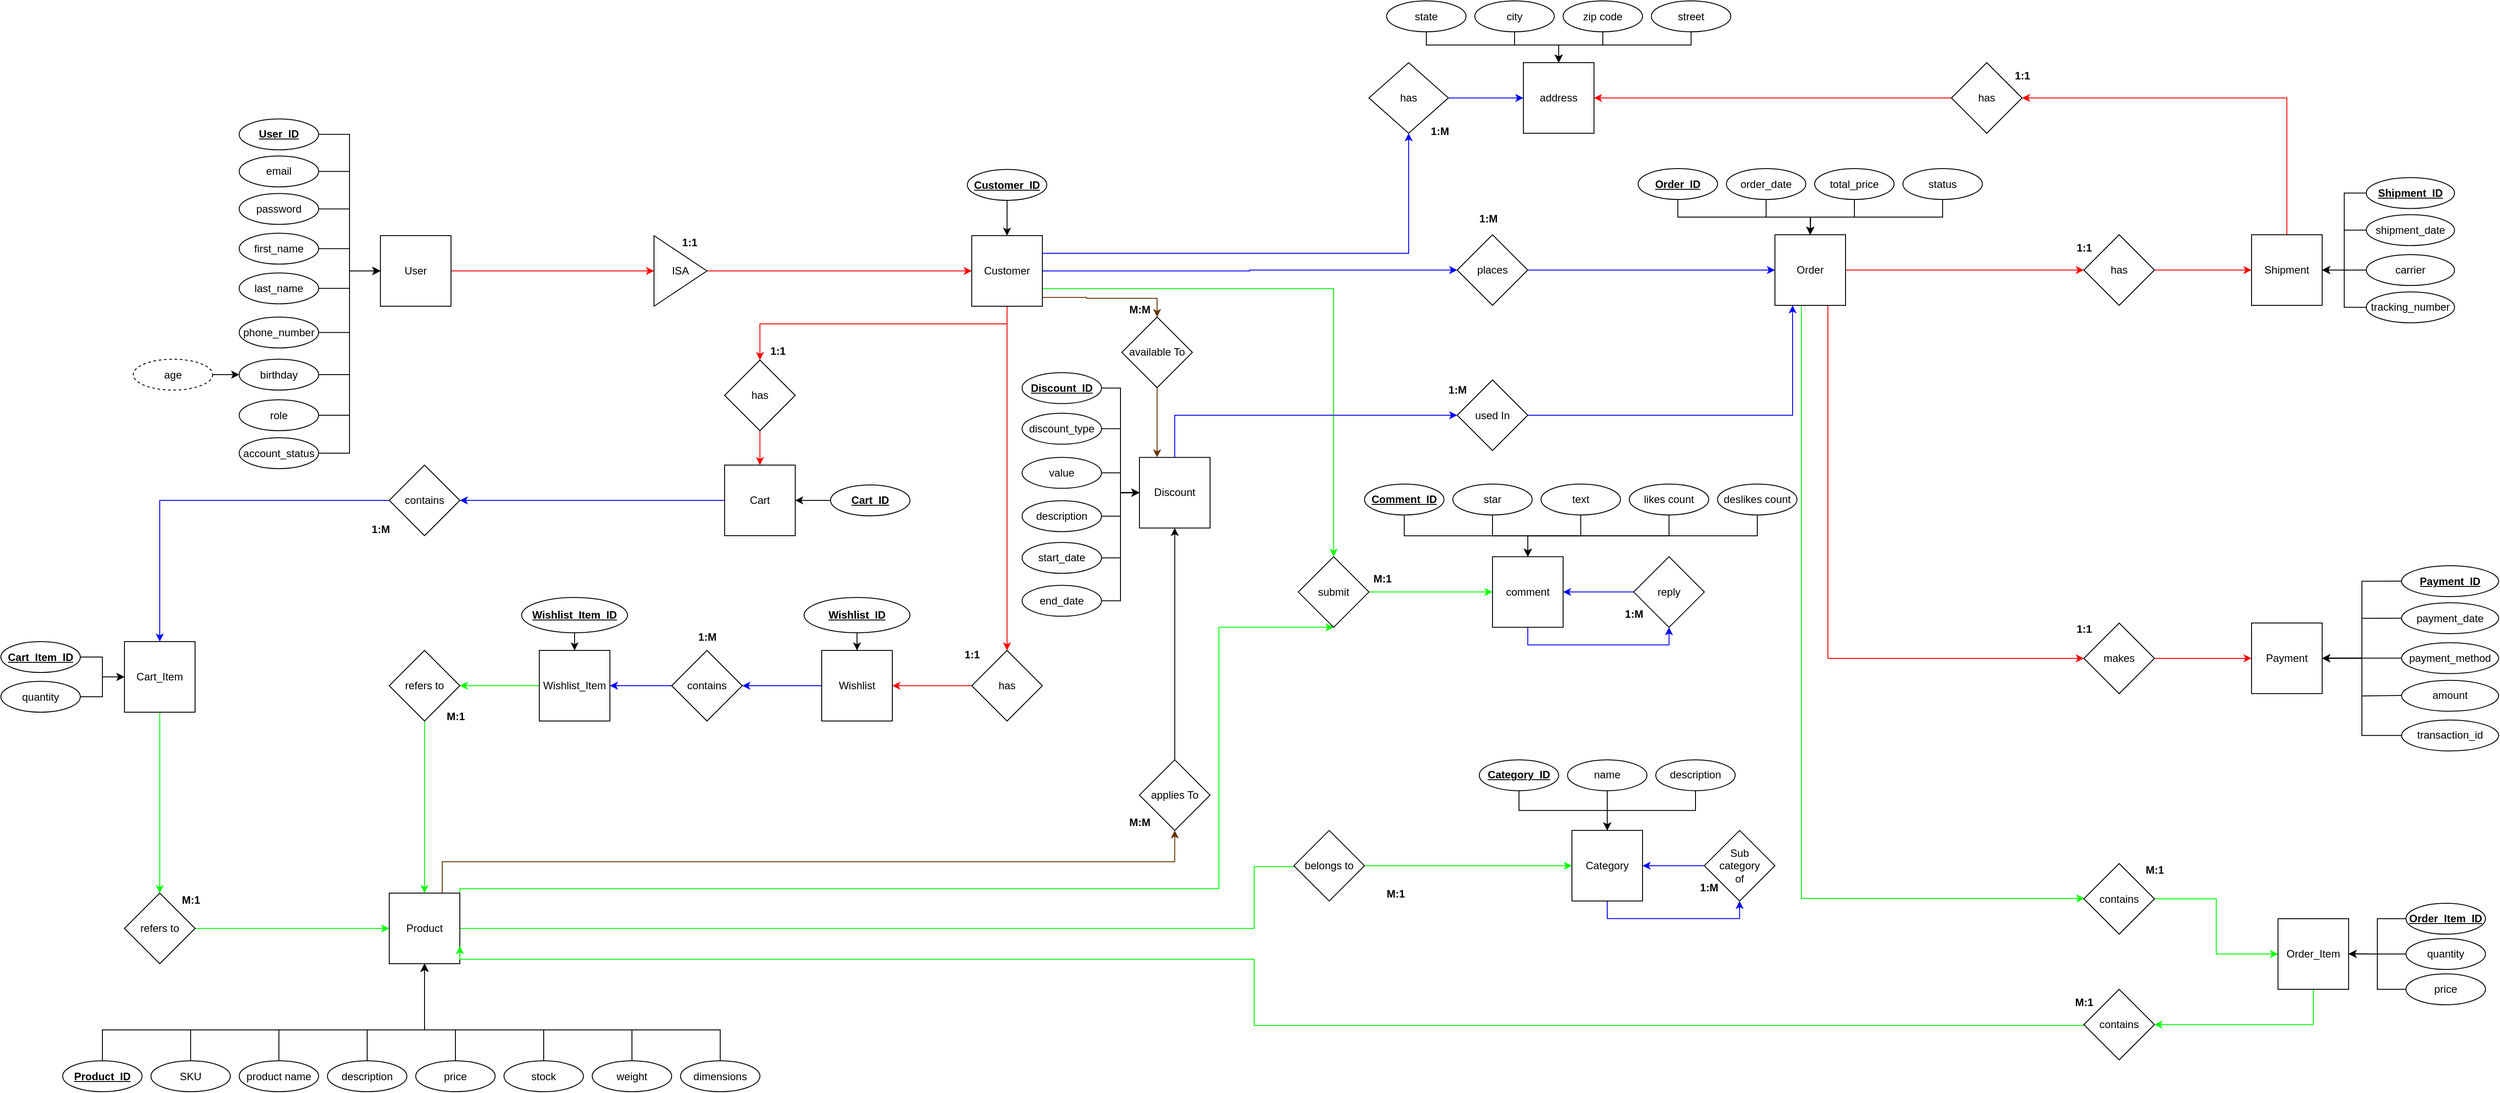 <mxfile version="26.1.1">
  <diagram name="Page-1" id="rLo1q9Qd0Z6dPpDgeSFO">
    <mxGraphModel dx="7437" dy="7351" grid="1" gridSize="10" guides="1" tooltips="1" connect="1" arrows="1" fold="1" page="1" pageScale="5" pageWidth="850" pageHeight="1100" math="0" shadow="0">
      <root>
        <mxCell id="0" />
        <mxCell id="1" parent="0" />
        <mxCell id="ToU6loC46J24oxrMq6Bs-8" value="" style="edgeStyle=orthogonalEdgeStyle;rounded=0;orthogonalLoop=1;jettySize=auto;html=1;strokeColor=#FF0000;" parent="1" source="ToU6loC46J24oxrMq6Bs-6" edge="1">
          <mxGeometry relative="1" as="geometry">
            <mxPoint x="560.0" y="300" as="targetPoint" />
          </mxGeometry>
        </mxCell>
        <mxCell id="ToU6loC46J24oxrMq6Bs-6" value="User" style="whiteSpace=wrap;html=1;aspect=fixed;" parent="1" vertex="1">
          <mxGeometry x="250" y="260" width="80" height="80" as="geometry" />
        </mxCell>
        <mxCell id="ToU6loC46J24oxrMq6Bs-10" value="" style="edgeStyle=orthogonalEdgeStyle;rounded=0;orthogonalLoop=1;jettySize=auto;html=1;exitX=1;exitY=0.5;exitDx=0;exitDy=0;strokeColor=#FF0000;" parent="1" source="ToU6loC46J24oxrMq6Bs-325" target="ToU6loC46J24oxrMq6Bs-9" edge="1">
          <mxGeometry relative="1" as="geometry">
            <mxPoint x="640.0" y="300" as="sourcePoint" />
            <Array as="points">
              <mxPoint x="620" y="300" />
            </Array>
          </mxGeometry>
        </mxCell>
        <mxCell id="ToU6loC46J24oxrMq6Bs-32" value="" style="edgeStyle=orthogonalEdgeStyle;rounded=0;orthogonalLoop=1;jettySize=auto;html=1;strokeColor=#0000FF;exitX=1;exitY=0.5;exitDx=0;exitDy=0;" parent="1" source="ToU6loC46J24oxrMq6Bs-9" target="ToU6loC46J24oxrMq6Bs-31" edge="1">
          <mxGeometry relative="1" as="geometry">
            <mxPoint x="1290" y="275" as="sourcePoint" />
          </mxGeometry>
        </mxCell>
        <mxCell id="ToU6loC46J24oxrMq6Bs-59" value="" style="edgeStyle=orthogonalEdgeStyle;rounded=0;orthogonalLoop=1;jettySize=auto;html=1;exitX=0.5;exitY=1;exitDx=0;exitDy=0;strokeColor=#FF0000;" parent="1" source="ToU6loC46J24oxrMq6Bs-9" target="ToU6loC46J24oxrMq6Bs-13" edge="1">
          <mxGeometry relative="1" as="geometry">
            <mxPoint x="995" y="412.0" as="sourcePoint" />
            <mxPoint x="925" y="512.0" as="targetPoint" />
            <Array as="points">
              <mxPoint x="960" y="360" />
            </Array>
          </mxGeometry>
        </mxCell>
        <mxCell id="UtE5IbcF4sJG9WHfilwN-26" style="edgeStyle=orthogonalEdgeStyle;rounded=0;orthogonalLoop=1;jettySize=auto;html=1;exitX=1;exitY=0.75;exitDx=0;exitDy=0;entryX=0.5;entryY=0;entryDx=0;entryDy=0;strokeColor=#00FF00;" parent="1" source="ToU6loC46J24oxrMq6Bs-9" target="UtE5IbcF4sJG9WHfilwN-23" edge="1">
          <mxGeometry relative="1" as="geometry">
            <mxPoint x="1270" y="339" as="sourcePoint" />
          </mxGeometry>
        </mxCell>
        <mxCell id="GPYepnfZ225K1OBBeHl1-21" style="edgeStyle=orthogonalEdgeStyle;rounded=0;orthogonalLoop=1;jettySize=auto;html=1;exitX=1;exitY=0.25;exitDx=0;exitDy=0;entryX=0.5;entryY=1;entryDx=0;entryDy=0;strokeColor=#0000FF;" edge="1" parent="1" source="ToU6loC46J24oxrMq6Bs-9" target="GPYepnfZ225K1OBBeHl1-5">
          <mxGeometry relative="1" as="geometry">
            <Array as="points">
              <mxPoint x="1415" y="280" />
            </Array>
          </mxGeometry>
        </mxCell>
        <mxCell id="GPYepnfZ225K1OBBeHl1-23" style="edgeStyle=orthogonalEdgeStyle;rounded=0;orthogonalLoop=1;jettySize=auto;html=1;exitX=0.5;exitY=1;exitDx=0;exitDy=0;entryX=0.5;entryY=0;entryDx=0;entryDy=0;strokeColor=#FF0000;" edge="1" parent="1" source="ToU6loC46J24oxrMq6Bs-9" target="ToU6loC46J24oxrMq6Bs-57">
          <mxGeometry relative="1" as="geometry" />
        </mxCell>
        <mxCell id="GPYepnfZ225K1OBBeHl1-63" style="edgeStyle=orthogonalEdgeStyle;rounded=0;orthogonalLoop=1;jettySize=auto;html=1;exitX=1;exitY=1;exitDx=0;exitDy=0;entryX=0.5;entryY=0;entryDx=0;entryDy=0;strokeColor=#663300;" edge="1" parent="1" source="ToU6loC46J24oxrMq6Bs-9" target="GPYepnfZ225K1OBBeHl1-62">
          <mxGeometry relative="1" as="geometry">
            <Array as="points">
              <mxPoint x="1000" y="330" />
              <mxPoint x="1050" y="330" />
              <mxPoint x="1140" y="331" />
            </Array>
          </mxGeometry>
        </mxCell>
        <mxCell id="ToU6loC46J24oxrMq6Bs-9" value="Customer" style="whiteSpace=wrap;html=1;aspect=fixed;" parent="1" vertex="1">
          <mxGeometry x="920" y="260" width="80" height="80" as="geometry" />
        </mxCell>
        <mxCell id="ToU6loC46J24oxrMq6Bs-16" value="" style="edgeStyle=orthogonalEdgeStyle;rounded=0;orthogonalLoop=1;jettySize=auto;html=1;strokeColor=#FF0000;" parent="1" source="ToU6loC46J24oxrMq6Bs-13" target="ToU6loC46J24oxrMq6Bs-15" edge="1">
          <mxGeometry relative="1" as="geometry" />
        </mxCell>
        <mxCell id="ToU6loC46J24oxrMq6Bs-13" value="has" style="rhombus;whiteSpace=wrap;html=1;" parent="1" vertex="1">
          <mxGeometry x="640" y="401" width="80" height="80" as="geometry" />
        </mxCell>
        <mxCell id="ToU6loC46J24oxrMq6Bs-21" value="" style="edgeStyle=orthogonalEdgeStyle;rounded=0;orthogonalLoop=1;jettySize=auto;html=1;strokeColor=#0000FF;" parent="1" source="ToU6loC46J24oxrMq6Bs-15" target="ToU6loC46J24oxrMq6Bs-20" edge="1">
          <mxGeometry relative="1" as="geometry" />
        </mxCell>
        <mxCell id="ToU6loC46J24oxrMq6Bs-15" value="Cart" style="whiteSpace=wrap;html=1;aspect=fixed;" parent="1" vertex="1">
          <mxGeometry x="640" y="520" width="80" height="80" as="geometry" />
        </mxCell>
        <mxCell id="ToU6loC46J24oxrMq6Bs-23" value="" style="edgeStyle=orthogonalEdgeStyle;rounded=0;orthogonalLoop=1;jettySize=auto;html=1;strokeColor=#0000FF;" parent="1" source="ToU6loC46J24oxrMq6Bs-20" target="ToU6loC46J24oxrMq6Bs-22" edge="1">
          <mxGeometry relative="1" as="geometry" />
        </mxCell>
        <mxCell id="ToU6loC46J24oxrMq6Bs-20" value="contains" style="rhombus;whiteSpace=wrap;html=1;" parent="1" vertex="1">
          <mxGeometry x="260" y="520" width="80" height="80" as="geometry" />
        </mxCell>
        <mxCell id="ToU6loC46J24oxrMq6Bs-26" value="" style="edgeStyle=orthogonalEdgeStyle;rounded=0;orthogonalLoop=1;jettySize=auto;html=1;exitX=0.5;exitY=1;exitDx=0;exitDy=0;strokeColor=#00FF00;" parent="1" source="ToU6loC46J24oxrMq6Bs-22" target="ToU6loC46J24oxrMq6Bs-25" edge="1">
          <mxGeometry relative="1" as="geometry" />
        </mxCell>
        <mxCell id="ToU6loC46J24oxrMq6Bs-22" value="Cart_Item" style="whiteSpace=wrap;html=1;aspect=fixed;" parent="1" vertex="1">
          <mxGeometry x="-40" y="720" width="80" height="80" as="geometry" />
        </mxCell>
        <mxCell id="ToU6loC46J24oxrMq6Bs-76" style="edgeStyle=orthogonalEdgeStyle;rounded=0;orthogonalLoop=1;jettySize=auto;html=1;exitX=1;exitY=0.5;exitDx=0;exitDy=0;strokeColor=#00FF00;" parent="1" source="ToU6loC46J24oxrMq6Bs-25" target="ToU6loC46J24oxrMq6Bs-27" edge="1">
          <mxGeometry relative="1" as="geometry" />
        </mxCell>
        <mxCell id="ToU6loC46J24oxrMq6Bs-25" value="refers to" style="rhombus;whiteSpace=wrap;html=1;" parent="1" vertex="1">
          <mxGeometry x="-40" y="1005" width="80" height="80" as="geometry" />
        </mxCell>
        <mxCell id="ToU6loC46J24oxrMq6Bs-252" style="edgeStyle=orthogonalEdgeStyle;rounded=0;orthogonalLoop=1;jettySize=auto;html=1;exitX=1;exitY=0.5;exitDx=0;exitDy=0;entryX=0;entryY=0.5;entryDx=0;entryDy=0;strokeColor=#00FF00;" parent="1" source="ToU6loC46J24oxrMq6Bs-27" target="ToU6loC46J24oxrMq6Bs-251" edge="1">
          <mxGeometry relative="1" as="geometry">
            <Array as="points">
              <mxPoint x="1240" y="1045" />
              <mxPoint x="1240" y="975" />
              <mxPoint x="1325" y="975" />
            </Array>
          </mxGeometry>
        </mxCell>
        <mxCell id="UtE5IbcF4sJG9WHfilwN-42" style="edgeStyle=orthogonalEdgeStyle;rounded=0;orthogonalLoop=1;jettySize=auto;html=1;exitX=1;exitY=0.25;exitDx=0;exitDy=0;strokeColor=#00FF00;entryX=0.5;entryY=1;entryDx=0;entryDy=0;" parent="1" source="ToU6loC46J24oxrMq6Bs-27" target="UtE5IbcF4sJG9WHfilwN-23" edge="1">
          <mxGeometry relative="1" as="geometry">
            <Array as="points">
              <mxPoint x="340" y="1000" />
              <mxPoint x="1200" y="1000" />
              <mxPoint x="1200" y="704" />
            </Array>
          </mxGeometry>
        </mxCell>
        <mxCell id="GPYepnfZ225K1OBBeHl1-33" style="edgeStyle=orthogonalEdgeStyle;rounded=0;orthogonalLoop=1;jettySize=auto;html=1;exitX=0.75;exitY=0;exitDx=0;exitDy=0;entryX=0.5;entryY=1;entryDx=0;entryDy=0;strokeColor=#663300;" edge="1" parent="1" source="ToU6loC46J24oxrMq6Bs-27" target="GPYepnfZ225K1OBBeHl1-32">
          <mxGeometry relative="1" as="geometry" />
        </mxCell>
        <mxCell id="ToU6loC46J24oxrMq6Bs-27" value="Product" style="whiteSpace=wrap;html=1;aspect=fixed;" parent="1" vertex="1">
          <mxGeometry x="260" y="1005" width="80" height="80" as="geometry" />
        </mxCell>
        <mxCell id="ToU6loC46J24oxrMq6Bs-34" value="" style="edgeStyle=orthogonalEdgeStyle;rounded=0;orthogonalLoop=1;jettySize=auto;html=1;strokeColor=#0000FF;" parent="1" source="ToU6loC46J24oxrMq6Bs-31" target="ToU6loC46J24oxrMq6Bs-33" edge="1">
          <mxGeometry relative="1" as="geometry" />
        </mxCell>
        <mxCell id="ToU6loC46J24oxrMq6Bs-31" value="places" style="rhombus;whiteSpace=wrap;html=1;" parent="1" vertex="1">
          <mxGeometry x="1470" y="259" width="80" height="80" as="geometry" />
        </mxCell>
        <mxCell id="ToU6loC46J24oxrMq6Bs-39" value="" style="edgeStyle=orthogonalEdgeStyle;rounded=0;orthogonalLoop=1;jettySize=auto;html=1;strokeColor=#FF0000;" parent="1" source="ToU6loC46J24oxrMq6Bs-33" target="ToU6loC46J24oxrMq6Bs-38" edge="1">
          <mxGeometry relative="1" as="geometry" />
        </mxCell>
        <mxCell id="ToU6loC46J24oxrMq6Bs-50" value="" style="edgeStyle=orthogonalEdgeStyle;rounded=0;orthogonalLoop=1;jettySize=auto;html=1;strokeColor=#00FF00;" parent="1" source="ToU6loC46J24oxrMq6Bs-33" target="ToU6loC46J24oxrMq6Bs-49" edge="1">
          <mxGeometry relative="1" as="geometry">
            <Array as="points">
              <mxPoint x="1860" y="1011" />
            </Array>
          </mxGeometry>
        </mxCell>
        <mxCell id="ToU6loC46J24oxrMq6Bs-309" style="edgeStyle=orthogonalEdgeStyle;rounded=0;orthogonalLoop=1;jettySize=auto;html=1;exitX=0.5;exitY=1;exitDx=0;exitDy=0;entryX=0;entryY=0.5;entryDx=0;entryDy=0;strokeColor=#FF0000;" parent="1" source="ToU6loC46J24oxrMq6Bs-33" target="ToU6loC46J24oxrMq6Bs-43" edge="1">
          <mxGeometry relative="1" as="geometry">
            <Array as="points">
              <mxPoint x="1890" y="339" />
              <mxPoint x="1890" y="739" />
            </Array>
          </mxGeometry>
        </mxCell>
        <mxCell id="ToU6loC46J24oxrMq6Bs-33" value="Order" style="whiteSpace=wrap;html=1;aspect=fixed;" parent="1" vertex="1">
          <mxGeometry x="1830" y="259" width="80" height="80" as="geometry" />
        </mxCell>
        <mxCell id="ToU6loC46J24oxrMq6Bs-41" value="" style="edgeStyle=orthogonalEdgeStyle;rounded=0;orthogonalLoop=1;jettySize=auto;html=1;strokeColor=#FF0000;" parent="1" source="ToU6loC46J24oxrMq6Bs-38" target="ToU6loC46J24oxrMq6Bs-40" edge="1">
          <mxGeometry relative="1" as="geometry" />
        </mxCell>
        <mxCell id="ToU6loC46J24oxrMq6Bs-38" value="has" style="rhombus;whiteSpace=wrap;html=1;" parent="1" vertex="1">
          <mxGeometry x="2180" y="259" width="80" height="80" as="geometry" />
        </mxCell>
        <mxCell id="GPYepnfZ225K1OBBeHl1-11" style="edgeStyle=orthogonalEdgeStyle;rounded=0;orthogonalLoop=1;jettySize=auto;html=1;exitX=0.5;exitY=0;exitDx=0;exitDy=0;entryX=1;entryY=0.5;entryDx=0;entryDy=0;strokeColor=#FF0000;" edge="1" parent="1" source="ToU6loC46J24oxrMq6Bs-40" target="GPYepnfZ225K1OBBeHl1-8">
          <mxGeometry relative="1" as="geometry" />
        </mxCell>
        <mxCell id="ToU6loC46J24oxrMq6Bs-40" value="Shipment" style="whiteSpace=wrap;html=1;aspect=fixed;" parent="1" vertex="1">
          <mxGeometry x="2370" y="259" width="80" height="80" as="geometry" />
        </mxCell>
        <mxCell id="ToU6loC46J24oxrMq6Bs-220" style="edgeStyle=orthogonalEdgeStyle;rounded=0;orthogonalLoop=1;jettySize=auto;html=1;exitX=1;exitY=0.5;exitDx=0;exitDy=0;entryX=0;entryY=0.5;entryDx=0;entryDy=0;strokeColor=#FF0000;" parent="1" source="ToU6loC46J24oxrMq6Bs-43" target="ToU6loC46J24oxrMq6Bs-45" edge="1">
          <mxGeometry relative="1" as="geometry" />
        </mxCell>
        <mxCell id="ToU6loC46J24oxrMq6Bs-43" value="makes" style="rhombus;whiteSpace=wrap;html=1;" parent="1" vertex="1">
          <mxGeometry x="2180" y="699" width="80" height="80" as="geometry" />
        </mxCell>
        <mxCell id="ToU6loC46J24oxrMq6Bs-45" value="Payment" style="whiteSpace=wrap;html=1;aspect=fixed;" parent="1" vertex="1">
          <mxGeometry x="2370" y="698.93" width="80" height="80" as="geometry" />
        </mxCell>
        <mxCell id="ToU6loC46J24oxrMq6Bs-53" value="" style="edgeStyle=orthogonalEdgeStyle;rounded=0;orthogonalLoop=1;jettySize=auto;html=1;fillColor=#00FF00;strokeColor=#00FF00;" parent="1" source="ToU6loC46J24oxrMq6Bs-49" target="ToU6loC46J24oxrMq6Bs-52" edge="1">
          <mxGeometry relative="1" as="geometry" />
        </mxCell>
        <mxCell id="ToU6loC46J24oxrMq6Bs-49" value="contains" style="rhombus;whiteSpace=wrap;html=1;" parent="1" vertex="1">
          <mxGeometry x="2180" y="971.5" width="80" height="80" as="geometry" />
        </mxCell>
        <mxCell id="ToU6loC46J24oxrMq6Bs-333" style="edgeStyle=orthogonalEdgeStyle;rounded=0;orthogonalLoop=1;jettySize=auto;html=1;exitX=0.5;exitY=1;exitDx=0;exitDy=0;entryX=1;entryY=0.5;entryDx=0;entryDy=0;strokeColor=#00FF00;" parent="1" source="ToU6loC46J24oxrMq6Bs-52" target="ToU6loC46J24oxrMq6Bs-330" edge="1">
          <mxGeometry relative="1" as="geometry" />
        </mxCell>
        <mxCell id="ToU6loC46J24oxrMq6Bs-52" value="Order_Item" style="whiteSpace=wrap;html=1;aspect=fixed;" parent="1" vertex="1">
          <mxGeometry x="2400" y="1034" width="80" height="80" as="geometry" />
        </mxCell>
        <mxCell id="ToU6loC46J24oxrMq6Bs-296" style="edgeStyle=orthogonalEdgeStyle;rounded=0;orthogonalLoop=1;jettySize=auto;html=1;exitX=0;exitY=0.5;exitDx=0;exitDy=0;entryX=1;entryY=0.5;entryDx=0;entryDy=0;strokeColor=#0000FF;" parent="1" source="ToU6loC46J24oxrMq6Bs-55" target="ToU6loC46J24oxrMq6Bs-66" edge="1">
          <mxGeometry relative="1" as="geometry" />
        </mxCell>
        <mxCell id="ToU6loC46J24oxrMq6Bs-55" value="Wishlist" style="whiteSpace=wrap;html=1;aspect=fixed;" parent="1" vertex="1">
          <mxGeometry x="750" y="730" width="80" height="80" as="geometry" />
        </mxCell>
        <mxCell id="ToU6loC46J24oxrMq6Bs-202" style="edgeStyle=orthogonalEdgeStyle;rounded=0;orthogonalLoop=1;jettySize=auto;html=1;exitX=0.5;exitY=1;exitDx=0;exitDy=0;" parent="1" source="ToU6loC46J24oxrMq6Bs-56" target="ToU6loC46J24oxrMq6Bs-55" edge="1">
          <mxGeometry relative="1" as="geometry" />
        </mxCell>
        <mxCell id="ToU6loC46J24oxrMq6Bs-56" value="&lt;div&gt;&lt;b&gt;&lt;u&gt;Wishlist_ID&lt;/u&gt;&lt;/b&gt;&lt;/div&gt;" style="ellipse;whiteSpace=wrap;html=1;" parent="1" vertex="1">
          <mxGeometry x="730" y="670" width="120" height="40" as="geometry" />
        </mxCell>
        <mxCell id="ToU6loC46J24oxrMq6Bs-298" style="edgeStyle=orthogonalEdgeStyle;rounded=0;orthogonalLoop=1;jettySize=auto;html=1;exitX=0;exitY=0.5;exitDx=0;exitDy=0;strokeColor=#FF0000;" parent="1" source="ToU6loC46J24oxrMq6Bs-57" target="ToU6loC46J24oxrMq6Bs-55" edge="1">
          <mxGeometry relative="1" as="geometry" />
        </mxCell>
        <mxCell id="ToU6loC46J24oxrMq6Bs-57" value="has" style="rhombus;whiteSpace=wrap;html=1;" parent="1" vertex="1">
          <mxGeometry x="920" y="730" width="80" height="80" as="geometry" />
        </mxCell>
        <mxCell id="ToU6loC46J24oxrMq6Bs-295" style="edgeStyle=orthogonalEdgeStyle;rounded=0;orthogonalLoop=1;jettySize=auto;html=1;exitX=0;exitY=0.5;exitDx=0;exitDy=0;strokeColor=#00FF00;" parent="1" source="ToU6loC46J24oxrMq6Bs-61" target="ToU6loC46J24oxrMq6Bs-69" edge="1">
          <mxGeometry relative="1" as="geometry" />
        </mxCell>
        <mxCell id="ToU6loC46J24oxrMq6Bs-61" value="Wishlist_Item" style="whiteSpace=wrap;html=1;aspect=fixed;" parent="1" vertex="1">
          <mxGeometry x="430" y="730" width="80" height="80" as="geometry" />
        </mxCell>
        <mxCell id="ToU6loC46J24oxrMq6Bs-201" style="edgeStyle=orthogonalEdgeStyle;rounded=0;orthogonalLoop=1;jettySize=auto;html=1;exitX=0.5;exitY=1;exitDx=0;exitDy=0;" parent="1" source="ToU6loC46J24oxrMq6Bs-62" target="ToU6loC46J24oxrMq6Bs-61" edge="1">
          <mxGeometry relative="1" as="geometry" />
        </mxCell>
        <mxCell id="ToU6loC46J24oxrMq6Bs-62" value="&lt;div&gt;&lt;b&gt;&lt;u&gt;Wishlist_Item_ID&lt;/u&gt;&lt;/b&gt;&lt;/div&gt;" style="ellipse;whiteSpace=wrap;html=1;" parent="1" vertex="1">
          <mxGeometry x="410" y="670" width="120" height="40" as="geometry" />
        </mxCell>
        <mxCell id="ToU6loC46J24oxrMq6Bs-297" style="edgeStyle=orthogonalEdgeStyle;rounded=0;orthogonalLoop=1;jettySize=auto;html=1;entryX=1;entryY=0.5;entryDx=0;entryDy=0;strokeColor=#0000FF;" parent="1" source="ToU6loC46J24oxrMq6Bs-66" target="ToU6loC46J24oxrMq6Bs-61" edge="1">
          <mxGeometry relative="1" as="geometry" />
        </mxCell>
        <mxCell id="ToU6loC46J24oxrMq6Bs-66" value="contains" style="rhombus;whiteSpace=wrap;html=1;" parent="1" vertex="1">
          <mxGeometry x="580" y="730" width="80" height="80" as="geometry" />
        </mxCell>
        <mxCell id="ToU6loC46J24oxrMq6Bs-294" style="edgeStyle=orthogonalEdgeStyle;rounded=0;orthogonalLoop=1;jettySize=auto;html=1;exitX=0.5;exitY=1;exitDx=0;exitDy=0;strokeColor=#00FF00;" parent="1" source="ToU6loC46J24oxrMq6Bs-69" target="ToU6loC46J24oxrMq6Bs-27" edge="1">
          <mxGeometry relative="1" as="geometry" />
        </mxCell>
        <mxCell id="ToU6loC46J24oxrMq6Bs-69" value="refers to" style="rhombus;whiteSpace=wrap;html=1;" parent="1" vertex="1">
          <mxGeometry x="260" y="730" width="80" height="80" as="geometry" />
        </mxCell>
        <mxCell id="ToU6loC46J24oxrMq6Bs-95" style="edgeStyle=orthogonalEdgeStyle;rounded=0;orthogonalLoop=1;jettySize=auto;html=1;exitX=1;exitY=0.5;exitDx=0;exitDy=0;entryX=0;entryY=0.5;entryDx=0;entryDy=0;" parent="1" source="ToU6loC46J24oxrMq6Bs-82" target="ToU6loC46J24oxrMq6Bs-6" edge="1">
          <mxGeometry relative="1" as="geometry" />
        </mxCell>
        <mxCell id="ToU6loC46J24oxrMq6Bs-82" value="&lt;div&gt;&lt;b&gt;&lt;u&gt;User_ID&lt;/u&gt;&lt;/b&gt;&lt;/div&gt;" style="ellipse;whiteSpace=wrap;html=1;" parent="1" vertex="1">
          <mxGeometry x="90" y="127.75" width="90" height="35" as="geometry" />
        </mxCell>
        <mxCell id="ToU6loC46J24oxrMq6Bs-96" style="edgeStyle=orthogonalEdgeStyle;rounded=0;orthogonalLoop=1;jettySize=auto;html=1;exitX=1;exitY=0.5;exitDx=0;exitDy=0;entryX=0;entryY=0.5;entryDx=0;entryDy=0;" parent="1" source="ToU6loC46J24oxrMq6Bs-83" target="ToU6loC46J24oxrMq6Bs-6" edge="1">
          <mxGeometry relative="1" as="geometry" />
        </mxCell>
        <mxCell id="ToU6loC46J24oxrMq6Bs-83" value="&lt;div&gt;email&lt;/div&gt;" style="ellipse;whiteSpace=wrap;html=1;" parent="1" vertex="1">
          <mxGeometry x="90" y="169.75" width="90" height="35" as="geometry" />
        </mxCell>
        <mxCell id="ToU6loC46J24oxrMq6Bs-103" style="edgeStyle=orthogonalEdgeStyle;rounded=0;orthogonalLoop=1;jettySize=auto;html=1;entryX=0;entryY=0.5;entryDx=0;entryDy=0;" parent="1" source="ToU6loC46J24oxrMq6Bs-84" target="ToU6loC46J24oxrMq6Bs-6" edge="1">
          <mxGeometry relative="1" as="geometry" />
        </mxCell>
        <mxCell id="ToU6loC46J24oxrMq6Bs-84" value="password" style="ellipse;whiteSpace=wrap;html=1;" parent="1" vertex="1">
          <mxGeometry x="90" y="212.25" width="90" height="35" as="geometry" />
        </mxCell>
        <mxCell id="ToU6loC46J24oxrMq6Bs-98" style="edgeStyle=orthogonalEdgeStyle;rounded=0;orthogonalLoop=1;jettySize=auto;html=1;entryX=0;entryY=0.5;entryDx=0;entryDy=0;" parent="1" source="ToU6loC46J24oxrMq6Bs-85" target="ToU6loC46J24oxrMq6Bs-6" edge="1">
          <mxGeometry relative="1" as="geometry" />
        </mxCell>
        <mxCell id="ToU6loC46J24oxrMq6Bs-85" value="first_name" style="ellipse;whiteSpace=wrap;html=1;" parent="1" vertex="1">
          <mxGeometry x="90" y="257.25" width="90" height="35" as="geometry" />
        </mxCell>
        <mxCell id="ToU6loC46J24oxrMq6Bs-99" style="edgeStyle=orthogonalEdgeStyle;rounded=0;orthogonalLoop=1;jettySize=auto;html=1;entryX=0;entryY=0.5;entryDx=0;entryDy=0;" parent="1" source="ToU6loC46J24oxrMq6Bs-86" target="ToU6loC46J24oxrMq6Bs-6" edge="1">
          <mxGeometry relative="1" as="geometry" />
        </mxCell>
        <mxCell id="ToU6loC46J24oxrMq6Bs-86" value="last_name" style="ellipse;whiteSpace=wrap;html=1;" parent="1" vertex="1">
          <mxGeometry x="90" y="302.25" width="90" height="35" as="geometry" />
        </mxCell>
        <mxCell id="ToU6loC46J24oxrMq6Bs-100" style="edgeStyle=orthogonalEdgeStyle;rounded=0;orthogonalLoop=1;jettySize=auto;html=1;entryX=0;entryY=0.5;entryDx=0;entryDy=0;" parent="1" source="ToU6loC46J24oxrMq6Bs-87" target="ToU6loC46J24oxrMq6Bs-6" edge="1">
          <mxGeometry relative="1" as="geometry" />
        </mxCell>
        <mxCell id="ToU6loC46J24oxrMq6Bs-87" value="&lt;div&gt;phone_number&lt;/div&gt;" style="ellipse;whiteSpace=wrap;html=1;" parent="1" vertex="1">
          <mxGeometry x="90" y="352.25" width="90" height="35" as="geometry" />
        </mxCell>
        <mxCell id="ToU6loC46J24oxrMq6Bs-101" style="edgeStyle=orthogonalEdgeStyle;rounded=0;orthogonalLoop=1;jettySize=auto;html=1;entryX=0;entryY=0.5;entryDx=0;entryDy=0;" parent="1" source="ToU6loC46J24oxrMq6Bs-89" target="ToU6loC46J24oxrMq6Bs-6" edge="1">
          <mxGeometry relative="1" as="geometry" />
        </mxCell>
        <mxCell id="ToU6loC46J24oxrMq6Bs-89" value="&lt;div&gt;role&lt;/div&gt;" style="ellipse;whiteSpace=wrap;html=1;" parent="1" vertex="1">
          <mxGeometry x="90" y="446" width="90" height="35" as="geometry" />
        </mxCell>
        <mxCell id="ToU6loC46J24oxrMq6Bs-102" style="edgeStyle=orthogonalEdgeStyle;rounded=0;orthogonalLoop=1;jettySize=auto;html=1;entryX=0;entryY=0.5;entryDx=0;entryDy=0;" parent="1" source="ToU6loC46J24oxrMq6Bs-90" target="ToU6loC46J24oxrMq6Bs-6" edge="1">
          <mxGeometry relative="1" as="geometry" />
        </mxCell>
        <mxCell id="ToU6loC46J24oxrMq6Bs-90" value="account_status" style="ellipse;whiteSpace=wrap;html=1;" parent="1" vertex="1">
          <mxGeometry x="90" y="489" width="90" height="35" as="geometry" />
        </mxCell>
        <mxCell id="GPYepnfZ225K1OBBeHl1-20" style="edgeStyle=orthogonalEdgeStyle;rounded=0;orthogonalLoop=1;jettySize=auto;html=1;exitX=0.5;exitY=1;exitDx=0;exitDy=0;" edge="1" parent="1" source="ToU6loC46J24oxrMq6Bs-91" target="ToU6loC46J24oxrMq6Bs-9">
          <mxGeometry relative="1" as="geometry" />
        </mxCell>
        <mxCell id="ToU6loC46J24oxrMq6Bs-91" value="&lt;div&gt;&lt;b&gt;&lt;u&gt;Customer_ID&lt;/u&gt;&lt;/b&gt;&lt;/div&gt;" style="ellipse;whiteSpace=wrap;html=1;" parent="1" vertex="1">
          <mxGeometry x="915" y="185" width="90" height="35" as="geometry" />
        </mxCell>
        <mxCell id="ToU6loC46J24oxrMq6Bs-131" style="edgeStyle=orthogonalEdgeStyle;rounded=0;orthogonalLoop=1;jettySize=auto;html=1;exitX=0.5;exitY=1;exitDx=0;exitDy=0;entryX=0.5;entryY=0;entryDx=0;entryDy=0;" parent="1" source="ToU6loC46J24oxrMq6Bs-109" edge="1">
          <mxGeometry relative="1" as="geometry">
            <Array as="points">
              <mxPoint x="1535" y="44" />
              <mxPoint x="1585" y="44" />
            </Array>
            <mxPoint x="1585" y="64" as="targetPoint" />
          </mxGeometry>
        </mxCell>
        <mxCell id="ToU6loC46J24oxrMq6Bs-109" value="&lt;div&gt;city&lt;/div&gt;" style="ellipse;whiteSpace=wrap;html=1;" parent="1" vertex="1">
          <mxGeometry x="1490" y="-6" width="90" height="35" as="geometry" />
        </mxCell>
        <mxCell id="ToU6loC46J24oxrMq6Bs-133" style="edgeStyle=orthogonalEdgeStyle;rounded=0;orthogonalLoop=1;jettySize=auto;html=1;exitX=0.5;exitY=1;exitDx=0;exitDy=0;entryX=0.5;entryY=0;entryDx=0;entryDy=0;" parent="1" source="ToU6loC46J24oxrMq6Bs-111" edge="1">
          <mxGeometry relative="1" as="geometry">
            <Array as="points">
              <mxPoint x="1635" y="44" />
              <mxPoint x="1585" y="44" />
            </Array>
            <mxPoint x="1585" y="64" as="targetPoint" />
          </mxGeometry>
        </mxCell>
        <mxCell id="ToU6loC46J24oxrMq6Bs-111" value="zip code" style="ellipse;whiteSpace=wrap;html=1;" parent="1" vertex="1">
          <mxGeometry x="1590" y="-6" width="90" height="35" as="geometry" />
        </mxCell>
        <mxCell id="ToU6loC46J24oxrMq6Bs-128" style="edgeStyle=orthogonalEdgeStyle;rounded=0;orthogonalLoop=1;jettySize=auto;html=1;exitX=0.5;exitY=1;exitDx=0;exitDy=0;entryX=0.5;entryY=0;entryDx=0;entryDy=0;" parent="1" source="ToU6loC46J24oxrMq6Bs-113" edge="1">
          <mxGeometry relative="1" as="geometry">
            <Array as="points">
              <mxPoint x="1735" y="44" />
              <mxPoint x="1585" y="44" />
            </Array>
            <mxPoint x="1585" y="64" as="targetPoint" />
          </mxGeometry>
        </mxCell>
        <mxCell id="ToU6loC46J24oxrMq6Bs-113" value="street" style="ellipse;whiteSpace=wrap;html=1;" parent="1" vertex="1">
          <mxGeometry x="1690" y="-6" width="90" height="35" as="geometry" />
        </mxCell>
        <mxCell id="ToU6loC46J24oxrMq6Bs-132" style="edgeStyle=orthogonalEdgeStyle;rounded=0;orthogonalLoop=1;jettySize=auto;html=1;exitX=0.5;exitY=1;exitDx=0;exitDy=0;entryX=0.5;entryY=0;entryDx=0;entryDy=0;" parent="1" source="ToU6loC46J24oxrMq6Bs-124" edge="1">
          <mxGeometry relative="1" as="geometry">
            <Array as="points">
              <mxPoint x="1435" y="44" />
              <mxPoint x="1585" y="44" />
            </Array>
            <mxPoint x="1585" y="64" as="targetPoint" />
          </mxGeometry>
        </mxCell>
        <mxCell id="ToU6loC46J24oxrMq6Bs-124" value="state" style="ellipse;whiteSpace=wrap;html=1;" parent="1" vertex="1">
          <mxGeometry x="1390" y="-6" width="90" height="35" as="geometry" />
        </mxCell>
        <mxCell id="ToU6loC46J24oxrMq6Bs-136" style="edgeStyle=orthogonalEdgeStyle;rounded=0;orthogonalLoop=1;jettySize=auto;html=1;entryX=0;entryY=0.5;entryDx=0;entryDy=0;" parent="1" source="ToU6loC46J24oxrMq6Bs-135" target="ToU6loC46J24oxrMq6Bs-6" edge="1">
          <mxGeometry relative="1" as="geometry" />
        </mxCell>
        <mxCell id="ToU6loC46J24oxrMq6Bs-135" value="birthday" style="ellipse;whiteSpace=wrap;html=1;" parent="1" vertex="1">
          <mxGeometry x="90" y="400" width="90" height="35" as="geometry" />
        </mxCell>
        <mxCell id="ToU6loC46J24oxrMq6Bs-140" style="edgeStyle=orthogonalEdgeStyle;rounded=0;orthogonalLoop=1;jettySize=auto;html=1;exitX=1;exitY=0.5;exitDx=0;exitDy=0;" parent="1" source="ToU6loC46J24oxrMq6Bs-139" target="ToU6loC46J24oxrMq6Bs-135" edge="1">
          <mxGeometry relative="1" as="geometry" />
        </mxCell>
        <mxCell id="ToU6loC46J24oxrMq6Bs-139" value="age" style="ellipse;whiteSpace=wrap;html=1;dashed=1;" parent="1" vertex="1">
          <mxGeometry x="-30" y="400" width="90" height="35" as="geometry" />
        </mxCell>
        <mxCell id="ToU6loC46J24oxrMq6Bs-144" style="edgeStyle=orthogonalEdgeStyle;rounded=0;orthogonalLoop=1;jettySize=auto;html=1;exitX=1;exitY=0.5;exitDx=0;exitDy=0;entryX=0;entryY=0.5;entryDx=0;entryDy=0;" parent="1" source="ToU6loC46J24oxrMq6Bs-141" target="ToU6loC46J24oxrMq6Bs-22" edge="1">
          <mxGeometry relative="1" as="geometry" />
        </mxCell>
        <mxCell id="ToU6loC46J24oxrMq6Bs-141" value="&lt;div&gt;&lt;b&gt;&lt;u&gt;Cart_Item_ID&lt;/u&gt;&lt;/b&gt;&lt;/div&gt;" style="ellipse;whiteSpace=wrap;html=1;" parent="1" vertex="1">
          <mxGeometry x="-180" y="720" width="90" height="35" as="geometry" />
        </mxCell>
        <mxCell id="ToU6loC46J24oxrMq6Bs-143" style="edgeStyle=orthogonalEdgeStyle;rounded=0;orthogonalLoop=1;jettySize=auto;html=1;" parent="1" source="ToU6loC46J24oxrMq6Bs-142" target="ToU6loC46J24oxrMq6Bs-22" edge="1">
          <mxGeometry relative="1" as="geometry" />
        </mxCell>
        <mxCell id="ToU6loC46J24oxrMq6Bs-142" value="&lt;div&gt;quantity&lt;/div&gt;" style="ellipse;whiteSpace=wrap;html=1;" parent="1" vertex="1">
          <mxGeometry x="-180" y="765" width="90" height="35" as="geometry" />
        </mxCell>
        <mxCell id="ToU6loC46J24oxrMq6Bs-146" style="edgeStyle=orthogonalEdgeStyle;rounded=0;orthogonalLoop=1;jettySize=auto;html=1;exitX=0;exitY=0.5;exitDx=0;exitDy=0;entryX=1;entryY=0.5;entryDx=0;entryDy=0;" parent="1" source="ToU6loC46J24oxrMq6Bs-145" target="ToU6loC46J24oxrMq6Bs-15" edge="1">
          <mxGeometry relative="1" as="geometry" />
        </mxCell>
        <mxCell id="ToU6loC46J24oxrMq6Bs-145" value="&lt;div&gt;&lt;b&gt;&lt;u&gt;Cart_ID&lt;/u&gt;&lt;/b&gt;&lt;/div&gt;" style="ellipse;whiteSpace=wrap;html=1;" parent="1" vertex="1">
          <mxGeometry x="760" y="542.5" width="90" height="35" as="geometry" />
        </mxCell>
        <mxCell id="ToU6loC46J24oxrMq6Bs-192" style="edgeStyle=orthogonalEdgeStyle;rounded=0;orthogonalLoop=1;jettySize=auto;html=1;exitX=0.5;exitY=0;exitDx=0;exitDy=0;entryX=0.5;entryY=1;entryDx=0;entryDy=0;" parent="1" source="ToU6loC46J24oxrMq6Bs-166" target="ToU6loC46J24oxrMq6Bs-27" edge="1">
          <mxGeometry relative="1" as="geometry">
            <mxPoint x="300" y="1140" as="targetPoint" />
            <Array as="points">
              <mxPoint x="235" y="1160" />
              <mxPoint x="300" y="1160" />
            </Array>
          </mxGeometry>
        </mxCell>
        <mxCell id="ToU6loC46J24oxrMq6Bs-166" value="&lt;div&gt;description&lt;/div&gt;" style="ellipse;whiteSpace=wrap;html=1;" parent="1" vertex="1">
          <mxGeometry x="190" y="1195" width="90" height="35" as="geometry" />
        </mxCell>
        <mxCell id="ToU6loC46J24oxrMq6Bs-194" style="edgeStyle=orthogonalEdgeStyle;rounded=0;orthogonalLoop=1;jettySize=auto;html=1;exitX=0.5;exitY=0;exitDx=0;exitDy=0;entryX=0.5;entryY=1;entryDx=0;entryDy=0;" parent="1" source="ToU6loC46J24oxrMq6Bs-167" target="ToU6loC46J24oxrMq6Bs-27" edge="1">
          <mxGeometry relative="1" as="geometry">
            <mxPoint x="300" y="1140" as="targetPoint" />
            <Array as="points">
              <mxPoint x="335" y="1160" />
              <mxPoint x="300" y="1160" />
            </Array>
          </mxGeometry>
        </mxCell>
        <mxCell id="ToU6loC46J24oxrMq6Bs-167" value="price" style="ellipse;whiteSpace=wrap;html=1;" parent="1" vertex="1">
          <mxGeometry x="290" y="1195" width="90" height="35" as="geometry" />
        </mxCell>
        <mxCell id="ToU6loC46J24oxrMq6Bs-195" style="edgeStyle=orthogonalEdgeStyle;rounded=0;orthogonalLoop=1;jettySize=auto;html=1;exitX=0.5;exitY=0;exitDx=0;exitDy=0;entryX=0.5;entryY=1;entryDx=0;entryDy=0;" parent="1" source="ToU6loC46J24oxrMq6Bs-168" target="ToU6loC46J24oxrMq6Bs-27" edge="1">
          <mxGeometry relative="1" as="geometry">
            <mxPoint x="300" y="1140" as="targetPoint" />
            <Array as="points">
              <mxPoint x="435" y="1160" />
              <mxPoint x="300" y="1160" />
            </Array>
          </mxGeometry>
        </mxCell>
        <mxCell id="ToU6loC46J24oxrMq6Bs-168" value="&lt;div&gt;stock&lt;/div&gt;" style="ellipse;whiteSpace=wrap;html=1;" parent="1" vertex="1">
          <mxGeometry x="390" y="1195" width="90" height="35" as="geometry" />
        </mxCell>
        <mxCell id="ToU6loC46J24oxrMq6Bs-197" style="edgeStyle=orthogonalEdgeStyle;rounded=0;orthogonalLoop=1;jettySize=auto;html=1;exitX=0.5;exitY=0;exitDx=0;exitDy=0;entryX=0.5;entryY=1;entryDx=0;entryDy=0;" parent="1" source="ToU6loC46J24oxrMq6Bs-175" target="ToU6loC46J24oxrMq6Bs-27" edge="1">
          <mxGeometry relative="1" as="geometry">
            <mxPoint x="300" y="1140" as="targetPoint" />
            <Array as="points">
              <mxPoint x="535" y="1160" />
              <mxPoint x="300" y="1160" />
            </Array>
          </mxGeometry>
        </mxCell>
        <mxCell id="ToU6loC46J24oxrMq6Bs-175" value="weight" style="ellipse;whiteSpace=wrap;html=1;" parent="1" vertex="1">
          <mxGeometry x="490" y="1195" width="90" height="35" as="geometry" />
        </mxCell>
        <mxCell id="ToU6loC46J24oxrMq6Bs-198" style="edgeStyle=orthogonalEdgeStyle;rounded=0;orthogonalLoop=1;jettySize=auto;html=1;exitX=0.5;exitY=0;exitDx=0;exitDy=0;entryX=0.5;entryY=1;entryDx=0;entryDy=0;" parent="1" source="ToU6loC46J24oxrMq6Bs-176" target="ToU6loC46J24oxrMq6Bs-27" edge="1">
          <mxGeometry relative="1" as="geometry">
            <mxPoint x="300" y="1140" as="targetPoint" />
            <Array as="points">
              <mxPoint x="635" y="1160" />
              <mxPoint x="300" y="1160" />
            </Array>
          </mxGeometry>
        </mxCell>
        <mxCell id="ToU6loC46J24oxrMq6Bs-176" value="&lt;div&gt;dimensions&lt;/div&gt;" style="ellipse;whiteSpace=wrap;html=1;" parent="1" vertex="1">
          <mxGeometry x="590" y="1195" width="90" height="35" as="geometry" />
        </mxCell>
        <mxCell id="ToU6loC46J24oxrMq6Bs-187" style="edgeStyle=orthogonalEdgeStyle;rounded=0;orthogonalLoop=1;jettySize=auto;html=1;exitX=0.5;exitY=0;exitDx=0;exitDy=0;entryX=0.5;entryY=1;entryDx=0;entryDy=0;" parent="1" source="ToU6loC46J24oxrMq6Bs-181" target="ToU6loC46J24oxrMq6Bs-27" edge="1">
          <mxGeometry relative="1" as="geometry">
            <mxPoint x="300" y="1140" as="targetPoint" />
            <Array as="points">
              <mxPoint x="-65" y="1160" />
              <mxPoint x="300" y="1160" />
            </Array>
          </mxGeometry>
        </mxCell>
        <mxCell id="ToU6loC46J24oxrMq6Bs-181" value="&lt;b&gt;&lt;u&gt;Product_ID&lt;/u&gt;&lt;/b&gt;" style="ellipse;whiteSpace=wrap;html=1;" parent="1" vertex="1">
          <mxGeometry x="-110" y="1195" width="90" height="35" as="geometry" />
        </mxCell>
        <mxCell id="ToU6loC46J24oxrMq6Bs-189" style="edgeStyle=orthogonalEdgeStyle;rounded=0;orthogonalLoop=1;jettySize=auto;html=1;exitX=0.5;exitY=0;exitDx=0;exitDy=0;entryX=0.5;entryY=1;entryDx=0;entryDy=0;" parent="1" source="ToU6loC46J24oxrMq6Bs-182" target="ToU6loC46J24oxrMq6Bs-27" edge="1">
          <mxGeometry relative="1" as="geometry">
            <mxPoint x="300" y="1140" as="targetPoint" />
            <Array as="points">
              <mxPoint x="35" y="1160" />
              <mxPoint x="300" y="1160" />
            </Array>
          </mxGeometry>
        </mxCell>
        <mxCell id="ToU6loC46J24oxrMq6Bs-182" value="SKU" style="ellipse;whiteSpace=wrap;html=1;" parent="1" vertex="1">
          <mxGeometry x="-10" y="1195" width="90" height="35" as="geometry" />
        </mxCell>
        <mxCell id="ToU6loC46J24oxrMq6Bs-190" style="edgeStyle=orthogonalEdgeStyle;rounded=0;orthogonalLoop=1;jettySize=auto;html=1;exitX=0.5;exitY=0;exitDx=0;exitDy=0;entryX=0.5;entryY=1;entryDx=0;entryDy=0;" parent="1" source="ToU6loC46J24oxrMq6Bs-183" target="ToU6loC46J24oxrMq6Bs-27" edge="1">
          <mxGeometry relative="1" as="geometry">
            <mxPoint x="300" y="1140" as="targetPoint" />
            <Array as="points">
              <mxPoint x="135" y="1160" />
              <mxPoint x="300" y="1160" />
            </Array>
          </mxGeometry>
        </mxCell>
        <mxCell id="ToU6loC46J24oxrMq6Bs-183" value="&lt;div&gt;product name&lt;/div&gt;" style="ellipse;whiteSpace=wrap;html=1;" parent="1" vertex="1">
          <mxGeometry x="90" y="1195" width="90" height="35" as="geometry" />
        </mxCell>
        <mxCell id="ToU6loC46J24oxrMq6Bs-216" style="edgeStyle=orthogonalEdgeStyle;rounded=0;orthogonalLoop=1;jettySize=auto;html=1;exitX=0.5;exitY=1;exitDx=0;exitDy=0;entryX=0.5;entryY=0;entryDx=0;entryDy=0;" parent="1" source="ToU6loC46J24oxrMq6Bs-203" target="ToU6loC46J24oxrMq6Bs-33" edge="1">
          <mxGeometry relative="1" as="geometry" />
        </mxCell>
        <mxCell id="ToU6loC46J24oxrMq6Bs-203" value="status" style="ellipse;whiteSpace=wrap;html=1;" parent="1" vertex="1">
          <mxGeometry x="1975" y="184" width="90" height="35" as="geometry" />
        </mxCell>
        <mxCell id="ToU6loC46J24oxrMq6Bs-214" style="edgeStyle=orthogonalEdgeStyle;rounded=0;orthogonalLoop=1;jettySize=auto;html=1;exitX=0.5;exitY=1;exitDx=0;exitDy=0;entryX=0.5;entryY=0;entryDx=0;entryDy=0;" parent="1" source="ToU6loC46J24oxrMq6Bs-209" target="ToU6loC46J24oxrMq6Bs-33" edge="1">
          <mxGeometry relative="1" as="geometry" />
        </mxCell>
        <mxCell id="ToU6loC46J24oxrMq6Bs-209" value="&lt;b&gt;&lt;u&gt;Order_ID&lt;/u&gt;&lt;/b&gt;" style="ellipse;whiteSpace=wrap;html=1;" parent="1" vertex="1">
          <mxGeometry x="1675" y="184" width="90" height="35" as="geometry" />
        </mxCell>
        <mxCell id="ToU6loC46J24oxrMq6Bs-215" style="edgeStyle=orthogonalEdgeStyle;rounded=0;orthogonalLoop=1;jettySize=auto;html=1;exitX=0.5;exitY=1;exitDx=0;exitDy=0;entryX=0.5;entryY=0;entryDx=0;entryDy=0;" parent="1" source="ToU6loC46J24oxrMq6Bs-210" target="ToU6loC46J24oxrMq6Bs-33" edge="1">
          <mxGeometry relative="1" as="geometry" />
        </mxCell>
        <mxCell id="ToU6loC46J24oxrMq6Bs-210" value="&lt;div&gt;order_date&lt;/div&gt;" style="ellipse;whiteSpace=wrap;html=1;" parent="1" vertex="1">
          <mxGeometry x="1775" y="184" width="90" height="35" as="geometry" />
        </mxCell>
        <mxCell id="ToU6loC46J24oxrMq6Bs-217" style="edgeStyle=orthogonalEdgeStyle;rounded=0;orthogonalLoop=1;jettySize=auto;html=1;exitX=0.5;exitY=1;exitDx=0;exitDy=0;" parent="1" source="ToU6loC46J24oxrMq6Bs-211" edge="1">
          <mxGeometry relative="1" as="geometry">
            <mxPoint x="1870.0" y="259" as="targetPoint" />
          </mxGeometry>
        </mxCell>
        <mxCell id="ToU6loC46J24oxrMq6Bs-211" value="total_price" style="ellipse;whiteSpace=wrap;html=1;" parent="1" vertex="1">
          <mxGeometry x="1875" y="184" width="90" height="35" as="geometry" />
        </mxCell>
        <mxCell id="ToU6loC46J24oxrMq6Bs-244" style="edgeStyle=orthogonalEdgeStyle;rounded=0;orthogonalLoop=1;jettySize=auto;html=1;exitX=0;exitY=0.5;exitDx=0;exitDy=0;entryX=1;entryY=0.5;entryDx=0;entryDy=0;" parent="1" source="ToU6loC46J24oxrMq6Bs-221" target="ToU6loC46J24oxrMq6Bs-40" edge="1">
          <mxGeometry relative="1" as="geometry" />
        </mxCell>
        <mxCell id="ToU6loC46J24oxrMq6Bs-221" value="&lt;b&gt;&lt;u&gt;Shipment_ID&lt;/u&gt;&lt;/b&gt;" style="ellipse;whiteSpace=wrap;html=1;" parent="1" vertex="1">
          <mxGeometry x="2500" y="194.25" width="100" height="35" as="geometry" />
        </mxCell>
        <mxCell id="ToU6loC46J24oxrMq6Bs-246" style="edgeStyle=orthogonalEdgeStyle;rounded=0;orthogonalLoop=1;jettySize=auto;html=1;exitX=0;exitY=0.5;exitDx=0;exitDy=0;entryX=1;entryY=0.5;entryDx=0;entryDy=0;" parent="1" source="ToU6loC46J24oxrMq6Bs-222" target="ToU6loC46J24oxrMq6Bs-40" edge="1">
          <mxGeometry relative="1" as="geometry" />
        </mxCell>
        <mxCell id="ToU6loC46J24oxrMq6Bs-222" value="shipment_date" style="ellipse;whiteSpace=wrap;html=1;" parent="1" vertex="1">
          <mxGeometry x="2500" y="236.25" width="100" height="35" as="geometry" />
        </mxCell>
        <mxCell id="ToU6loC46J24oxrMq6Bs-247" style="edgeStyle=orthogonalEdgeStyle;rounded=0;orthogonalLoop=1;jettySize=auto;html=1;exitX=0;exitY=0.5;exitDx=0;exitDy=0;entryX=1;entryY=0.5;entryDx=0;entryDy=0;" parent="1" source="ToU6loC46J24oxrMq6Bs-223" target="ToU6loC46J24oxrMq6Bs-40" edge="1">
          <mxGeometry relative="1" as="geometry" />
        </mxCell>
        <mxCell id="ToU6loC46J24oxrMq6Bs-223" value="carrier" style="ellipse;whiteSpace=wrap;html=1;" parent="1" vertex="1">
          <mxGeometry x="2500" y="281.5" width="100" height="35" as="geometry" />
        </mxCell>
        <mxCell id="ToU6loC46J24oxrMq6Bs-248" style="edgeStyle=orthogonalEdgeStyle;rounded=0;orthogonalLoop=1;jettySize=auto;html=1;exitX=0;exitY=0.5;exitDx=0;exitDy=0;entryX=1;entryY=0.5;entryDx=0;entryDy=0;" parent="1" source="ToU6loC46J24oxrMq6Bs-224" target="ToU6loC46J24oxrMq6Bs-40" edge="1">
          <mxGeometry relative="1" as="geometry" />
        </mxCell>
        <mxCell id="ToU6loC46J24oxrMq6Bs-224" value="tracking_number" style="ellipse;whiteSpace=wrap;html=1;" parent="1" vertex="1">
          <mxGeometry x="2500" y="323.75" width="100" height="35" as="geometry" />
        </mxCell>
        <mxCell id="ToU6loC46J24oxrMq6Bs-257" style="edgeStyle=orthogonalEdgeStyle;rounded=0;orthogonalLoop=1;jettySize=auto;html=1;exitX=1;exitY=0.5;exitDx=0;exitDy=0;entryX=0;entryY=0.5;entryDx=0;entryDy=0;strokeColor=#00FF00;" parent="1" source="ToU6loC46J24oxrMq6Bs-251" target="ToU6loC46J24oxrMq6Bs-256" edge="1">
          <mxGeometry relative="1" as="geometry">
            <mxPoint x="1450" y="973.94" as="sourcePoint" />
          </mxGeometry>
        </mxCell>
        <mxCell id="ToU6loC46J24oxrMq6Bs-251" value="belongs to" style="rhombus;whiteSpace=wrap;html=1;" parent="1" vertex="1">
          <mxGeometry x="1285" y="933.94" width="80" height="80" as="geometry" />
        </mxCell>
        <mxCell id="ToU6loC46J24oxrMq6Bs-293" style="edgeStyle=orthogonalEdgeStyle;rounded=0;orthogonalLoop=1;jettySize=auto;html=1;exitX=0.5;exitY=1;exitDx=0;exitDy=0;entryX=0.5;entryY=1;entryDx=0;entryDy=0;strokeColor=#0000FF;" parent="1" source="ToU6loC46J24oxrMq6Bs-256" target="ToU6loC46J24oxrMq6Bs-274" edge="1">
          <mxGeometry relative="1" as="geometry" />
        </mxCell>
        <mxCell id="ToU6loC46J24oxrMq6Bs-256" value="Category" style="whiteSpace=wrap;html=1;aspect=fixed;" parent="1" vertex="1">
          <mxGeometry x="1600" y="933.94" width="80" height="80" as="geometry" />
        </mxCell>
        <mxCell id="GPYepnfZ225K1OBBeHl1-68" style="edgeStyle=orthogonalEdgeStyle;rounded=0;orthogonalLoop=1;jettySize=auto;html=1;exitX=0.5;exitY=1;exitDx=0;exitDy=0;entryX=0.5;entryY=0;entryDx=0;entryDy=0;" edge="1" parent="1" source="ToU6loC46J24oxrMq6Bs-267" target="ToU6loC46J24oxrMq6Bs-256">
          <mxGeometry relative="1" as="geometry" />
        </mxCell>
        <mxCell id="ToU6loC46J24oxrMq6Bs-267" value="&lt;div&gt;name&lt;/div&gt;" style="ellipse;whiteSpace=wrap;html=1;" parent="1" vertex="1">
          <mxGeometry x="1595" y="853.94" width="90" height="35" as="geometry" />
        </mxCell>
        <mxCell id="GPYepnfZ225K1OBBeHl1-69" style="edgeStyle=orthogonalEdgeStyle;rounded=0;orthogonalLoop=1;jettySize=auto;html=1;exitX=0.5;exitY=1;exitDx=0;exitDy=0;entryX=0.5;entryY=0;entryDx=0;entryDy=0;" edge="1" parent="1" source="ToU6loC46J24oxrMq6Bs-269" target="ToU6loC46J24oxrMq6Bs-256">
          <mxGeometry relative="1" as="geometry" />
        </mxCell>
        <mxCell id="ToU6loC46J24oxrMq6Bs-269" value="description" style="ellipse;whiteSpace=wrap;html=1;" parent="1" vertex="1">
          <mxGeometry x="1695" y="853.94" width="90" height="35" as="geometry" />
        </mxCell>
        <mxCell id="GPYepnfZ225K1OBBeHl1-67" style="edgeStyle=orthogonalEdgeStyle;rounded=0;orthogonalLoop=1;jettySize=auto;html=1;exitX=0.5;exitY=1;exitDx=0;exitDy=0;entryX=0.5;entryY=0;entryDx=0;entryDy=0;" edge="1" parent="1" source="ToU6loC46J24oxrMq6Bs-273" target="ToU6loC46J24oxrMq6Bs-256">
          <mxGeometry relative="1" as="geometry" />
        </mxCell>
        <mxCell id="ToU6loC46J24oxrMq6Bs-273" value="&lt;div&gt;&lt;b&gt;&lt;u&gt;Category_ID&lt;/u&gt;&lt;/b&gt;&lt;/div&gt;" style="ellipse;whiteSpace=wrap;html=1;" parent="1" vertex="1">
          <mxGeometry x="1495" y="853.94" width="90" height="35" as="geometry" />
        </mxCell>
        <mxCell id="ToU6loC46J24oxrMq6Bs-276" style="edgeStyle=orthogonalEdgeStyle;rounded=0;orthogonalLoop=1;jettySize=auto;html=1;exitX=0;exitY=0.5;exitDx=0;exitDy=0;entryX=1;entryY=0.5;entryDx=0;entryDy=0;strokeColor=#0000FF;" parent="1" source="ToU6loC46J24oxrMq6Bs-274" target="ToU6loC46J24oxrMq6Bs-256" edge="1">
          <mxGeometry relative="1" as="geometry" />
        </mxCell>
        <mxCell id="ToU6loC46J24oxrMq6Bs-274" value="Sub &lt;br&gt;category&lt;br&gt; of" style="rhombus;whiteSpace=wrap;html=1;" parent="1" vertex="1">
          <mxGeometry x="1750" y="933.94" width="80" height="80" as="geometry" />
        </mxCell>
        <mxCell id="ToU6loC46J24oxrMq6Bs-277" style="edgeStyle=orthogonalEdgeStyle;rounded=0;orthogonalLoop=1;jettySize=auto;html=1;exitX=0;exitY=0.5;exitDx=0;exitDy=0;entryX=1;entryY=0.5;entryDx=0;entryDy=0;" parent="1" source="ToU6loC46J24oxrMq6Bs-278" target="ToU6loC46J24oxrMq6Bs-45" edge="1">
          <mxGeometry relative="1" as="geometry">
            <mxPoint x="2490" y="738.81" as="targetPoint" />
          </mxGeometry>
        </mxCell>
        <mxCell id="ToU6loC46J24oxrMq6Bs-278" value="&lt;b&gt;&lt;u&gt;Payment_ID&lt;/u&gt;&lt;/b&gt;" style="ellipse;whiteSpace=wrap;html=1;" parent="1" vertex="1">
          <mxGeometry x="2540" y="634.06" width="110" height="35" as="geometry" />
        </mxCell>
        <mxCell id="ToU6loC46J24oxrMq6Bs-279" style="edgeStyle=orthogonalEdgeStyle;rounded=0;orthogonalLoop=1;jettySize=auto;html=1;exitX=0;exitY=0.5;exitDx=0;exitDy=0;entryX=1;entryY=0.5;entryDx=0;entryDy=0;" parent="1" source="ToU6loC46J24oxrMq6Bs-280" target="ToU6loC46J24oxrMq6Bs-45" edge="1">
          <mxGeometry relative="1" as="geometry">
            <mxPoint x="2490" y="738.81" as="targetPoint" />
          </mxGeometry>
        </mxCell>
        <mxCell id="ToU6loC46J24oxrMq6Bs-280" value="&lt;div&gt;payment_date&lt;/div&gt;" style="ellipse;whiteSpace=wrap;html=1;" parent="1" vertex="1">
          <mxGeometry x="2540" y="676.06" width="110" height="35" as="geometry" />
        </mxCell>
        <mxCell id="ToU6loC46J24oxrMq6Bs-281" style="edgeStyle=orthogonalEdgeStyle;rounded=0;orthogonalLoop=1;jettySize=auto;html=1;exitX=0;exitY=0.5;exitDx=0;exitDy=0;entryX=1;entryY=0.5;entryDx=0;entryDy=0;" parent="1" source="ToU6loC46J24oxrMq6Bs-282" target="ToU6loC46J24oxrMq6Bs-45" edge="1">
          <mxGeometry relative="1" as="geometry">
            <mxPoint x="2490" y="738.81" as="targetPoint" />
          </mxGeometry>
        </mxCell>
        <mxCell id="ToU6loC46J24oxrMq6Bs-282" value="payment_method" style="ellipse;whiteSpace=wrap;html=1;" parent="1" vertex="1">
          <mxGeometry x="2540" y="721.31" width="110" height="35" as="geometry" />
        </mxCell>
        <mxCell id="ToU6loC46J24oxrMq6Bs-283" style="edgeStyle=orthogonalEdgeStyle;rounded=0;orthogonalLoop=1;jettySize=auto;html=1;exitX=0;exitY=0.5;exitDx=0;exitDy=0;entryX=1;entryY=0.5;entryDx=0;entryDy=0;" parent="1" target="ToU6loC46J24oxrMq6Bs-45" edge="1">
          <mxGeometry relative="1" as="geometry">
            <mxPoint x="2490" y="738.81" as="targetPoint" />
            <mxPoint x="2540.0" y="781.06" as="sourcePoint" />
          </mxGeometry>
        </mxCell>
        <mxCell id="ToU6loC46J24oxrMq6Bs-292" style="edgeStyle=orthogonalEdgeStyle;rounded=0;orthogonalLoop=1;jettySize=auto;html=1;exitX=0;exitY=0.5;exitDx=0;exitDy=0;entryX=1;entryY=0.5;entryDx=0;entryDy=0;" parent="1" source="ToU6loC46J24oxrMq6Bs-288" target="ToU6loC46J24oxrMq6Bs-45" edge="1">
          <mxGeometry relative="1" as="geometry" />
        </mxCell>
        <mxCell id="ToU6loC46J24oxrMq6Bs-288" value="transaction_id" style="ellipse;whiteSpace=wrap;html=1;" parent="1" vertex="1">
          <mxGeometry x="2540" y="808.93" width="110" height="35" as="geometry" />
        </mxCell>
        <mxCell id="ToU6loC46J24oxrMq6Bs-290" value="&lt;div&gt;amount&lt;/div&gt;" style="ellipse;whiteSpace=wrap;html=1;" parent="1" vertex="1">
          <mxGeometry x="2540" y="763.93" width="110" height="35" as="geometry" />
        </mxCell>
        <mxCell id="ToU6loC46J24oxrMq6Bs-307" style="edgeStyle=orthogonalEdgeStyle;rounded=0;orthogonalLoop=1;jettySize=auto;html=1;exitX=0;exitY=0.5;exitDx=0;exitDy=0;" parent="1" source="ToU6loC46J24oxrMq6Bs-300" edge="1">
          <mxGeometry relative="1" as="geometry">
            <mxPoint x="2480" y="1073.696" as="targetPoint" />
          </mxGeometry>
        </mxCell>
        <mxCell id="ToU6loC46J24oxrMq6Bs-300" value="quantity" style="ellipse;whiteSpace=wrap;html=1;" parent="1" vertex="1">
          <mxGeometry x="2545" y="1056.5" width="90" height="35" as="geometry" />
        </mxCell>
        <mxCell id="ToU6loC46J24oxrMq6Bs-306" style="edgeStyle=orthogonalEdgeStyle;rounded=0;orthogonalLoop=1;jettySize=auto;html=1;exitX=0;exitY=0.5;exitDx=0;exitDy=0;entryX=1;entryY=0.5;entryDx=0;entryDy=0;" parent="1" source="ToU6loC46J24oxrMq6Bs-301" target="ToU6loC46J24oxrMq6Bs-52" edge="1">
          <mxGeometry relative="1" as="geometry" />
        </mxCell>
        <mxCell id="ToU6loC46J24oxrMq6Bs-301" value="price" style="ellipse;whiteSpace=wrap;html=1;" parent="1" vertex="1">
          <mxGeometry x="2545" y="1096.5" width="90" height="35" as="geometry" />
        </mxCell>
        <mxCell id="ToU6loC46J24oxrMq6Bs-308" style="edgeStyle=orthogonalEdgeStyle;rounded=0;orthogonalLoop=1;jettySize=auto;html=1;exitX=0;exitY=0.5;exitDx=0;exitDy=0;entryX=1;entryY=0.5;entryDx=0;entryDy=0;" parent="1" source="ToU6loC46J24oxrMq6Bs-303" target="ToU6loC46J24oxrMq6Bs-52" edge="1">
          <mxGeometry relative="1" as="geometry" />
        </mxCell>
        <mxCell id="ToU6loC46J24oxrMq6Bs-303" value="&lt;b&gt;&lt;u&gt;Order_Item_ID&lt;/u&gt;&lt;/b&gt;" style="ellipse;whiteSpace=wrap;html=1;" parent="1" vertex="1">
          <mxGeometry x="2545" y="1016.5" width="90" height="35" as="geometry" />
        </mxCell>
        <mxCell id="ToU6loC46J24oxrMq6Bs-312" value="&lt;b&gt;1:1&lt;/b&gt;" style="text;html=1;align=center;verticalAlign=middle;resizable=0;points=[];autosize=1;strokeColor=none;fillColor=none;" parent="1" vertex="1">
          <mxGeometry x="680" y="376" width="40" height="30" as="geometry" />
        </mxCell>
        <mxCell id="ToU6loC46J24oxrMq6Bs-315" value="&lt;b&gt;1:M&lt;/b&gt;" style="text;html=1;align=center;verticalAlign=middle;resizable=0;points=[];autosize=1;strokeColor=none;fillColor=none;" parent="1" vertex="1">
          <mxGeometry x="1485" y="226.25" width="40" height="30" as="geometry" />
        </mxCell>
        <mxCell id="ToU6loC46J24oxrMq6Bs-316" value="&lt;b&gt;1:1&lt;/b&gt;" style="text;html=1;align=center;verticalAlign=middle;resizable=0;points=[];autosize=1;strokeColor=none;fillColor=none;" parent="1" vertex="1">
          <mxGeometry x="580" y="252.5" width="40" height="30" as="geometry" />
        </mxCell>
        <mxCell id="ToU6loC46J24oxrMq6Bs-317" value="&lt;b&gt;1:M&lt;/b&gt;" style="text;html=1;align=center;verticalAlign=middle;resizable=0;points=[];autosize=1;strokeColor=none;fillColor=none;" parent="1" vertex="1">
          <mxGeometry x="230" y="577.5" width="40" height="30" as="geometry" />
        </mxCell>
        <mxCell id="ToU6loC46J24oxrMq6Bs-318" value="&lt;b&gt;1:M&lt;/b&gt;" style="text;html=1;align=center;verticalAlign=middle;resizable=0;points=[];autosize=1;strokeColor=none;fillColor=none;" parent="1" vertex="1">
          <mxGeometry x="600" y="699.93" width="40" height="30" as="geometry" />
        </mxCell>
        <mxCell id="ToU6loC46J24oxrMq6Bs-319" value="&lt;b&gt;M:1&lt;/b&gt;" style="text;html=1;align=center;verticalAlign=middle;resizable=0;points=[];autosize=1;strokeColor=none;fillColor=none;" parent="1" vertex="1">
          <mxGeometry x="15" y="997.5" width="40" height="30" as="geometry" />
        </mxCell>
        <mxCell id="ToU6loC46J24oxrMq6Bs-320" value="&lt;b&gt;M:1&lt;/b&gt;" style="text;html=1;align=center;verticalAlign=middle;resizable=0;points=[];autosize=1;strokeColor=none;fillColor=none;" parent="1" vertex="1">
          <mxGeometry x="315" y="790" width="40" height="30" as="geometry" />
        </mxCell>
        <mxCell id="ToU6loC46J24oxrMq6Bs-322" value="&lt;b&gt;M:1&lt;/b&gt;" style="text;html=1;align=center;verticalAlign=middle;resizable=0;points=[];autosize=1;strokeColor=none;fillColor=none;" parent="1" vertex="1">
          <mxGeometry x="1380" y="991.44" width="40" height="30" as="geometry" />
        </mxCell>
        <mxCell id="ToU6loC46J24oxrMq6Bs-323" value="&lt;b&gt;1:1&lt;/b&gt;" style="text;html=1;align=center;verticalAlign=middle;resizable=0;points=[];autosize=1;strokeColor=none;fillColor=none;" parent="1" vertex="1">
          <mxGeometry x="2160" y="691.31" width="40" height="30" as="geometry" />
        </mxCell>
        <mxCell id="ToU6loC46J24oxrMq6Bs-324" value="&lt;b&gt;1:1&lt;/b&gt;" style="text;html=1;align=center;verticalAlign=middle;resizable=0;points=[];autosize=1;strokeColor=none;fillColor=none;" parent="1" vertex="1">
          <mxGeometry x="2160" y="259" width="40" height="30" as="geometry" />
        </mxCell>
        <mxCell id="ToU6loC46J24oxrMq6Bs-325" value="ISA" style="triangle;whiteSpace=wrap;html=1;" parent="1" vertex="1">
          <mxGeometry x="560" y="260" width="60" height="80" as="geometry" />
        </mxCell>
        <mxCell id="ToU6loC46J24oxrMq6Bs-326" value="&lt;b&gt;M:1&lt;/b&gt;" style="text;html=1;align=center;verticalAlign=middle;resizable=0;points=[];autosize=1;strokeColor=none;fillColor=none;" parent="1" vertex="1">
          <mxGeometry x="2240" y="964" width="40" height="30" as="geometry" />
        </mxCell>
        <mxCell id="ToU6loC46J24oxrMq6Bs-332" style="edgeStyle=orthogonalEdgeStyle;rounded=0;orthogonalLoop=1;jettySize=auto;html=1;exitX=0;exitY=0.5;exitDx=0;exitDy=0;entryX=1;entryY=0.75;entryDx=0;entryDy=0;strokeColor=#00FF00;" parent="1" source="ToU6loC46J24oxrMq6Bs-330" target="ToU6loC46J24oxrMq6Bs-27" edge="1">
          <mxGeometry relative="1" as="geometry">
            <Array as="points">
              <mxPoint x="1240" y="1155" />
              <mxPoint x="1240" y="1080" />
              <mxPoint x="340" y="1080" />
            </Array>
          </mxGeometry>
        </mxCell>
        <mxCell id="ToU6loC46J24oxrMq6Bs-330" value="contains" style="rhombus;whiteSpace=wrap;html=1;" parent="1" vertex="1">
          <mxGeometry x="2180" y="1114" width="80" height="80" as="geometry" />
        </mxCell>
        <mxCell id="ToU6loC46J24oxrMq6Bs-334" value="&lt;b&gt;M:1&lt;/b&gt;" style="text;html=1;align=center;verticalAlign=middle;resizable=0;points=[];autosize=1;strokeColor=none;fillColor=none;" parent="1" vertex="1">
          <mxGeometry x="2160" y="1114" width="40" height="30" as="geometry" />
        </mxCell>
        <mxCell id="ToU6loC46J24oxrMq6Bs-337" value="&lt;b&gt;1:M&lt;/b&gt;" style="text;html=1;align=center;verticalAlign=middle;resizable=0;points=[];autosize=1;strokeColor=none;fillColor=none;" parent="1" vertex="1">
          <mxGeometry x="1735" y="983.94" width="40" height="30" as="geometry" />
        </mxCell>
        <mxCell id="UtE5IbcF4sJG9WHfilwN-15" style="edgeStyle=orthogonalEdgeStyle;rounded=0;orthogonalLoop=1;jettySize=auto;html=1;exitX=0.5;exitY=1;exitDx=0;exitDy=0;entryX=0.5;entryY=1;entryDx=0;entryDy=0;strokeColor=#0000FF;" parent="1" source="UtE5IbcF4sJG9WHfilwN-16" target="UtE5IbcF4sJG9WHfilwN-22" edge="1">
          <mxGeometry relative="1" as="geometry" />
        </mxCell>
        <mxCell id="UtE5IbcF4sJG9WHfilwN-16" value="comment" style="whiteSpace=wrap;html=1;aspect=fixed;" parent="1" vertex="1">
          <mxGeometry x="1510" y="623.81" width="80" height="80" as="geometry" />
        </mxCell>
        <mxCell id="UtE5IbcF4sJG9WHfilwN-21" style="edgeStyle=orthogonalEdgeStyle;rounded=0;orthogonalLoop=1;jettySize=auto;html=1;exitX=0;exitY=0.5;exitDx=0;exitDy=0;entryX=1;entryY=0.5;entryDx=0;entryDy=0;strokeColor=#0000FF;" parent="1" source="UtE5IbcF4sJG9WHfilwN-22" target="UtE5IbcF4sJG9WHfilwN-16" edge="1">
          <mxGeometry relative="1" as="geometry" />
        </mxCell>
        <mxCell id="UtE5IbcF4sJG9WHfilwN-22" value="reply" style="rhombus;whiteSpace=wrap;html=1;" parent="1" vertex="1">
          <mxGeometry x="1670" y="623.81" width="80" height="80" as="geometry" />
        </mxCell>
        <mxCell id="UtE5IbcF4sJG9WHfilwN-27" style="edgeStyle=orthogonalEdgeStyle;rounded=0;orthogonalLoop=1;jettySize=auto;html=1;exitX=1;exitY=0.5;exitDx=0;exitDy=0;entryX=0;entryY=0.5;entryDx=0;entryDy=0;strokeColor=#00FF00;" parent="1" source="UtE5IbcF4sJG9WHfilwN-23" target="UtE5IbcF4sJG9WHfilwN-16" edge="1">
          <mxGeometry relative="1" as="geometry">
            <mxPoint x="1340" y="663.81" as="sourcePoint" />
          </mxGeometry>
        </mxCell>
        <mxCell id="UtE5IbcF4sJG9WHfilwN-23" value="submit" style="rhombus;whiteSpace=wrap;html=1;" parent="1" vertex="1">
          <mxGeometry x="1290" y="623.81" width="80" height="80" as="geometry" />
        </mxCell>
        <mxCell id="UtE5IbcF4sJG9WHfilwN-24" value="&lt;b&gt;1:M&lt;/b&gt;" style="text;html=1;align=center;verticalAlign=middle;resizable=0;points=[];autosize=1;strokeColor=none;fillColor=none;" parent="1" vertex="1">
          <mxGeometry x="1650" y="673.81" width="40" height="30" as="geometry" />
        </mxCell>
        <mxCell id="UtE5IbcF4sJG9WHfilwN-32" style="edgeStyle=orthogonalEdgeStyle;rounded=0;orthogonalLoop=1;jettySize=auto;html=1;exitX=0.5;exitY=1;exitDx=0;exitDy=0;entryX=0.5;entryY=0;entryDx=0;entryDy=0;" parent="1" source="UtE5IbcF4sJG9WHfilwN-28" target="UtE5IbcF4sJG9WHfilwN-16" edge="1">
          <mxGeometry relative="1" as="geometry" />
        </mxCell>
        <mxCell id="UtE5IbcF4sJG9WHfilwN-28" value="&lt;b&gt;&lt;u&gt;Comment_ID&lt;/u&gt;&lt;/b&gt;" style="ellipse;whiteSpace=wrap;html=1;" parent="1" vertex="1">
          <mxGeometry x="1365" y="541.5" width="90" height="35" as="geometry" />
        </mxCell>
        <mxCell id="UtE5IbcF4sJG9WHfilwN-35" style="edgeStyle=orthogonalEdgeStyle;rounded=0;orthogonalLoop=1;jettySize=auto;html=1;exitX=0.5;exitY=1;exitDx=0;exitDy=0;entryX=0.5;entryY=0;entryDx=0;entryDy=0;" parent="1" source="UtE5IbcF4sJG9WHfilwN-30" target="UtE5IbcF4sJG9WHfilwN-16" edge="1">
          <mxGeometry relative="1" as="geometry" />
        </mxCell>
        <mxCell id="UtE5IbcF4sJG9WHfilwN-30" value="star" style="ellipse;whiteSpace=wrap;html=1;" parent="1" vertex="1">
          <mxGeometry x="1465" y="541.5" width="90" height="35" as="geometry" />
        </mxCell>
        <mxCell id="UtE5IbcF4sJG9WHfilwN-36" style="edgeStyle=orthogonalEdgeStyle;rounded=0;orthogonalLoop=1;jettySize=auto;html=1;exitX=0.5;exitY=1;exitDx=0;exitDy=0;entryX=0.5;entryY=0;entryDx=0;entryDy=0;" parent="1" source="UtE5IbcF4sJG9WHfilwN-31" target="UtE5IbcF4sJG9WHfilwN-16" edge="1">
          <mxGeometry relative="1" as="geometry" />
        </mxCell>
        <mxCell id="UtE5IbcF4sJG9WHfilwN-31" value="text" style="ellipse;whiteSpace=wrap;html=1;" parent="1" vertex="1">
          <mxGeometry x="1565" y="541.5" width="90" height="35" as="geometry" />
        </mxCell>
        <mxCell id="UtE5IbcF4sJG9WHfilwN-44" style="edgeStyle=orthogonalEdgeStyle;rounded=0;orthogonalLoop=1;jettySize=auto;html=1;exitX=0.5;exitY=1;exitDx=0;exitDy=0;entryX=0.5;entryY=0;entryDx=0;entryDy=0;" parent="1" source="UtE5IbcF4sJG9WHfilwN-41" target="UtE5IbcF4sJG9WHfilwN-16" edge="1">
          <mxGeometry relative="1" as="geometry" />
        </mxCell>
        <mxCell id="UtE5IbcF4sJG9WHfilwN-41" value="likes count" style="ellipse;whiteSpace=wrap;html=1;" parent="1" vertex="1">
          <mxGeometry x="1665" y="541.5" width="90" height="35" as="geometry" />
        </mxCell>
        <mxCell id="UtE5IbcF4sJG9WHfilwN-43" value="&lt;b&gt;M:1&lt;/b&gt;" style="text;html=1;align=center;verticalAlign=middle;resizable=0;points=[];autosize=1;strokeColor=none;fillColor=none;" parent="1" vertex="1">
          <mxGeometry x="1365" y="634.06" width="40" height="30" as="geometry" />
        </mxCell>
        <mxCell id="GPYepnfZ225K1OBBeHl1-3" value="address" style="whiteSpace=wrap;html=1;aspect=fixed;" vertex="1" parent="1">
          <mxGeometry x="1545" y="64" width="80" height="80" as="geometry" />
        </mxCell>
        <mxCell id="GPYepnfZ225K1OBBeHl1-7" style="edgeStyle=orthogonalEdgeStyle;rounded=0;orthogonalLoop=1;jettySize=auto;html=1;exitX=1;exitY=0.5;exitDx=0;exitDy=0;entryX=0;entryY=0.5;entryDx=0;entryDy=0;strokeColor=#0000FF;" edge="1" parent="1" source="GPYepnfZ225K1OBBeHl1-5" target="GPYepnfZ225K1OBBeHl1-3">
          <mxGeometry relative="1" as="geometry" />
        </mxCell>
        <mxCell id="GPYepnfZ225K1OBBeHl1-5" value="has" style="rhombus;whiteSpace=wrap;html=1;" vertex="1" parent="1">
          <mxGeometry x="1370" y="64" width="90" height="80" as="geometry" />
        </mxCell>
        <mxCell id="GPYepnfZ225K1OBBeHl1-12" style="edgeStyle=orthogonalEdgeStyle;rounded=0;orthogonalLoop=1;jettySize=auto;html=1;exitX=0;exitY=0.5;exitDx=0;exitDy=0;entryX=1;entryY=0.5;entryDx=0;entryDy=0;strokeColor=#FF0000;" edge="1" parent="1" source="GPYepnfZ225K1OBBeHl1-8" target="GPYepnfZ225K1OBBeHl1-3">
          <mxGeometry relative="1" as="geometry" />
        </mxCell>
        <mxCell id="GPYepnfZ225K1OBBeHl1-8" value="has" style="rhombus;whiteSpace=wrap;html=1;" vertex="1" parent="1">
          <mxGeometry x="2030" y="64" width="80" height="80" as="geometry" />
        </mxCell>
        <mxCell id="GPYepnfZ225K1OBBeHl1-13" value="&lt;b&gt;1:1&lt;/b&gt;" style="text;html=1;align=center;verticalAlign=middle;resizable=0;points=[];autosize=1;strokeColor=none;fillColor=none;" vertex="1" parent="1">
          <mxGeometry x="2090" y="64" width="40" height="30" as="geometry" />
        </mxCell>
        <mxCell id="GPYepnfZ225K1OBBeHl1-14" value="&lt;b&gt;1:M&lt;/b&gt;" style="text;html=1;align=center;verticalAlign=middle;resizable=0;points=[];autosize=1;strokeColor=none;fillColor=none;" vertex="1" parent="1">
          <mxGeometry x="1430" y="126.75" width="40" height="30" as="geometry" />
        </mxCell>
        <mxCell id="GPYepnfZ225K1OBBeHl1-16" style="edgeStyle=orthogonalEdgeStyle;rounded=0;orthogonalLoop=1;jettySize=auto;html=1;exitX=0.5;exitY=1;exitDx=0;exitDy=0;entryX=0.5;entryY=0;entryDx=0;entryDy=0;" edge="1" parent="1" source="GPYepnfZ225K1OBBeHl1-15" target="UtE5IbcF4sJG9WHfilwN-16">
          <mxGeometry relative="1" as="geometry" />
        </mxCell>
        <mxCell id="GPYepnfZ225K1OBBeHl1-15" value="deslikes count" style="ellipse;whiteSpace=wrap;html=1;" vertex="1" parent="1">
          <mxGeometry x="1765" y="541.5" width="90" height="35" as="geometry" />
        </mxCell>
        <mxCell id="GPYepnfZ225K1OBBeHl1-58" style="edgeStyle=orthogonalEdgeStyle;rounded=0;orthogonalLoop=1;jettySize=auto;html=1;exitX=0.5;exitY=0;exitDx=0;exitDy=0;entryX=0;entryY=0.5;entryDx=0;entryDy=0;strokeColor=#0000FF;" edge="1" parent="1" source="GPYepnfZ225K1OBBeHl1-18" target="GPYepnfZ225K1OBBeHl1-57">
          <mxGeometry relative="1" as="geometry" />
        </mxCell>
        <mxCell id="GPYepnfZ225K1OBBeHl1-18" value="Discount" style="whiteSpace=wrap;html=1;aspect=fixed;" vertex="1" parent="1">
          <mxGeometry x="1110" y="511.31" width="80" height="80" as="geometry" />
        </mxCell>
        <mxCell id="GPYepnfZ225K1OBBeHl1-24" value="&lt;b&gt;1:1&lt;/b&gt;" style="text;html=1;align=center;verticalAlign=middle;resizable=0;points=[];autosize=1;strokeColor=none;fillColor=none;" vertex="1" parent="1">
          <mxGeometry x="900" y="720" width="40" height="30" as="geometry" />
        </mxCell>
        <mxCell id="GPYepnfZ225K1OBBeHl1-50" style="edgeStyle=orthogonalEdgeStyle;rounded=0;orthogonalLoop=1;jettySize=auto;html=1;exitX=1;exitY=0.5;exitDx=0;exitDy=0;entryX=0;entryY=0.5;entryDx=0;entryDy=0;" edge="1" parent="1" source="GPYepnfZ225K1OBBeHl1-26" target="GPYepnfZ225K1OBBeHl1-18">
          <mxGeometry relative="1" as="geometry" />
        </mxCell>
        <mxCell id="GPYepnfZ225K1OBBeHl1-26" value="&lt;b&gt;&lt;u&gt;Discount_ID&lt;/u&gt;&lt;/b&gt;" style="ellipse;whiteSpace=wrap;html=1;" vertex="1" parent="1">
          <mxGeometry x="977" y="415.31" width="90" height="35" as="geometry" />
        </mxCell>
        <mxCell id="GPYepnfZ225K1OBBeHl1-52" style="edgeStyle=orthogonalEdgeStyle;rounded=0;orthogonalLoop=1;jettySize=auto;html=1;exitX=1;exitY=0.5;exitDx=0;exitDy=0;entryX=0;entryY=0.5;entryDx=0;entryDy=0;" edge="1" parent="1" source="GPYepnfZ225K1OBBeHl1-27" target="GPYepnfZ225K1OBBeHl1-18">
          <mxGeometry relative="1" as="geometry" />
        </mxCell>
        <mxCell id="GPYepnfZ225K1OBBeHl1-27" value="&lt;div&gt;value&lt;/div&gt;" style="ellipse;whiteSpace=wrap;html=1;" vertex="1" parent="1">
          <mxGeometry x="977" y="511.31" width="90" height="35" as="geometry" />
        </mxCell>
        <mxCell id="GPYepnfZ225K1OBBeHl1-51" style="edgeStyle=orthogonalEdgeStyle;rounded=0;orthogonalLoop=1;jettySize=auto;html=1;exitX=1;exitY=0.5;exitDx=0;exitDy=0;entryX=0;entryY=0.5;entryDx=0;entryDy=0;" edge="1" parent="1" source="GPYepnfZ225K1OBBeHl1-28" target="GPYepnfZ225K1OBBeHl1-18">
          <mxGeometry relative="1" as="geometry" />
        </mxCell>
        <mxCell id="GPYepnfZ225K1OBBeHl1-28" value="&lt;div&gt;discount_type&lt;/div&gt;" style="ellipse;whiteSpace=wrap;html=1;" vertex="1" parent="1">
          <mxGeometry x="977" y="461.31" width="90" height="35" as="geometry" />
        </mxCell>
        <mxCell id="GPYepnfZ225K1OBBeHl1-48" style="edgeStyle=orthogonalEdgeStyle;rounded=0;orthogonalLoop=1;jettySize=auto;html=1;exitX=1;exitY=0.5;exitDx=0;exitDy=0;entryX=0;entryY=0.5;entryDx=0;entryDy=0;" edge="1" parent="1" source="GPYepnfZ225K1OBBeHl1-29" target="GPYepnfZ225K1OBBeHl1-18">
          <mxGeometry relative="1" as="geometry" />
        </mxCell>
        <mxCell id="GPYepnfZ225K1OBBeHl1-29" value="&lt;div&gt;start_date&lt;/div&gt;" style="ellipse;whiteSpace=wrap;html=1;" vertex="1" parent="1">
          <mxGeometry x="977" y="607.62" width="90" height="35" as="geometry" />
        </mxCell>
        <mxCell id="GPYepnfZ225K1OBBeHl1-49" style="edgeStyle=orthogonalEdgeStyle;rounded=0;orthogonalLoop=1;jettySize=auto;html=1;exitX=1;exitY=0.5;exitDx=0;exitDy=0;entryX=0;entryY=0.5;entryDx=0;entryDy=0;" edge="1" parent="1" source="GPYepnfZ225K1OBBeHl1-30" target="GPYepnfZ225K1OBBeHl1-18">
          <mxGeometry relative="1" as="geometry" />
        </mxCell>
        <mxCell id="GPYepnfZ225K1OBBeHl1-30" value="&lt;div&gt;end_date&lt;/div&gt;" style="ellipse;whiteSpace=wrap;html=1;" vertex="1" parent="1">
          <mxGeometry x="977" y="656.31" width="90" height="35" as="geometry" />
        </mxCell>
        <mxCell id="GPYepnfZ225K1OBBeHl1-47" style="edgeStyle=orthogonalEdgeStyle;rounded=0;orthogonalLoop=1;jettySize=auto;html=1;exitX=1;exitY=0.5;exitDx=0;exitDy=0;entryX=0;entryY=0.5;entryDx=0;entryDy=0;" edge="1" parent="1" source="GPYepnfZ225K1OBBeHl1-31" target="GPYepnfZ225K1OBBeHl1-18">
          <mxGeometry relative="1" as="geometry" />
        </mxCell>
        <mxCell id="GPYepnfZ225K1OBBeHl1-31" value="description" style="ellipse;whiteSpace=wrap;html=1;" vertex="1" parent="1">
          <mxGeometry x="977" y="560.37" width="90" height="35" as="geometry" />
        </mxCell>
        <mxCell id="GPYepnfZ225K1OBBeHl1-34" style="edgeStyle=orthogonalEdgeStyle;rounded=0;orthogonalLoop=1;jettySize=auto;html=1;exitX=0.5;exitY=0;exitDx=0;exitDy=0;entryX=0.5;entryY=1;entryDx=0;entryDy=0;" edge="1" parent="1" source="GPYepnfZ225K1OBBeHl1-32" target="GPYepnfZ225K1OBBeHl1-18">
          <mxGeometry relative="1" as="geometry" />
        </mxCell>
        <mxCell id="GPYepnfZ225K1OBBeHl1-32" value="applies To" style="rhombus;whiteSpace=wrap;html=1;" vertex="1" parent="1">
          <mxGeometry x="1110" y="853.94" width="80" height="80" as="geometry" />
        </mxCell>
        <mxCell id="GPYepnfZ225K1OBBeHl1-59" style="edgeStyle=orthogonalEdgeStyle;rounded=0;orthogonalLoop=1;jettySize=auto;html=1;exitX=1;exitY=0.5;exitDx=0;exitDy=0;entryX=0.25;entryY=1;entryDx=0;entryDy=0;strokeColor=#0000FF;" edge="1" parent="1" source="GPYepnfZ225K1OBBeHl1-57" target="ToU6loC46J24oxrMq6Bs-33">
          <mxGeometry relative="1" as="geometry" />
        </mxCell>
        <mxCell id="GPYepnfZ225K1OBBeHl1-57" value="used In" style="rhombus;whiteSpace=wrap;html=1;" vertex="1" parent="1">
          <mxGeometry x="1470" y="423.5" width="80" height="80" as="geometry" />
        </mxCell>
        <mxCell id="GPYepnfZ225K1OBBeHl1-60" value="&lt;b&gt;1:M&lt;/b&gt;" style="text;html=1;align=center;verticalAlign=middle;resizable=0;points=[];autosize=1;strokeColor=none;fillColor=none;" vertex="1" parent="1">
          <mxGeometry x="1450" y="420.31" width="40" height="30" as="geometry" />
        </mxCell>
        <mxCell id="GPYepnfZ225K1OBBeHl1-64" style="edgeStyle=orthogonalEdgeStyle;rounded=0;orthogonalLoop=1;jettySize=auto;html=1;exitX=0.5;exitY=1;exitDx=0;exitDy=0;entryX=0.25;entryY=0;entryDx=0;entryDy=0;strokeColor=#663300;" edge="1" parent="1" source="GPYepnfZ225K1OBBeHl1-62" target="GPYepnfZ225K1OBBeHl1-18">
          <mxGeometry relative="1" as="geometry" />
        </mxCell>
        <mxCell id="GPYepnfZ225K1OBBeHl1-62" value="available To" style="rhombus;whiteSpace=wrap;html=1;" vertex="1" parent="1">
          <mxGeometry x="1090" y="352.25" width="80" height="80" as="geometry" />
        </mxCell>
        <mxCell id="GPYepnfZ225K1OBBeHl1-65" value="&lt;b&gt;M:M&lt;/b&gt;" style="text;html=1;align=center;verticalAlign=middle;resizable=0;points=[];autosize=1;strokeColor=none;fillColor=none;" vertex="1" parent="1">
          <mxGeometry x="1085" y="910" width="50" height="30" as="geometry" />
        </mxCell>
        <mxCell id="GPYepnfZ225K1OBBeHl1-66" value="&lt;b&gt;M:M&lt;/b&gt;" style="text;html=1;align=center;verticalAlign=middle;resizable=0;points=[];autosize=1;strokeColor=none;fillColor=none;" vertex="1" parent="1">
          <mxGeometry x="1085" y="328.75" width="50" height="30" as="geometry" />
        </mxCell>
      </root>
    </mxGraphModel>
  </diagram>
</mxfile>

